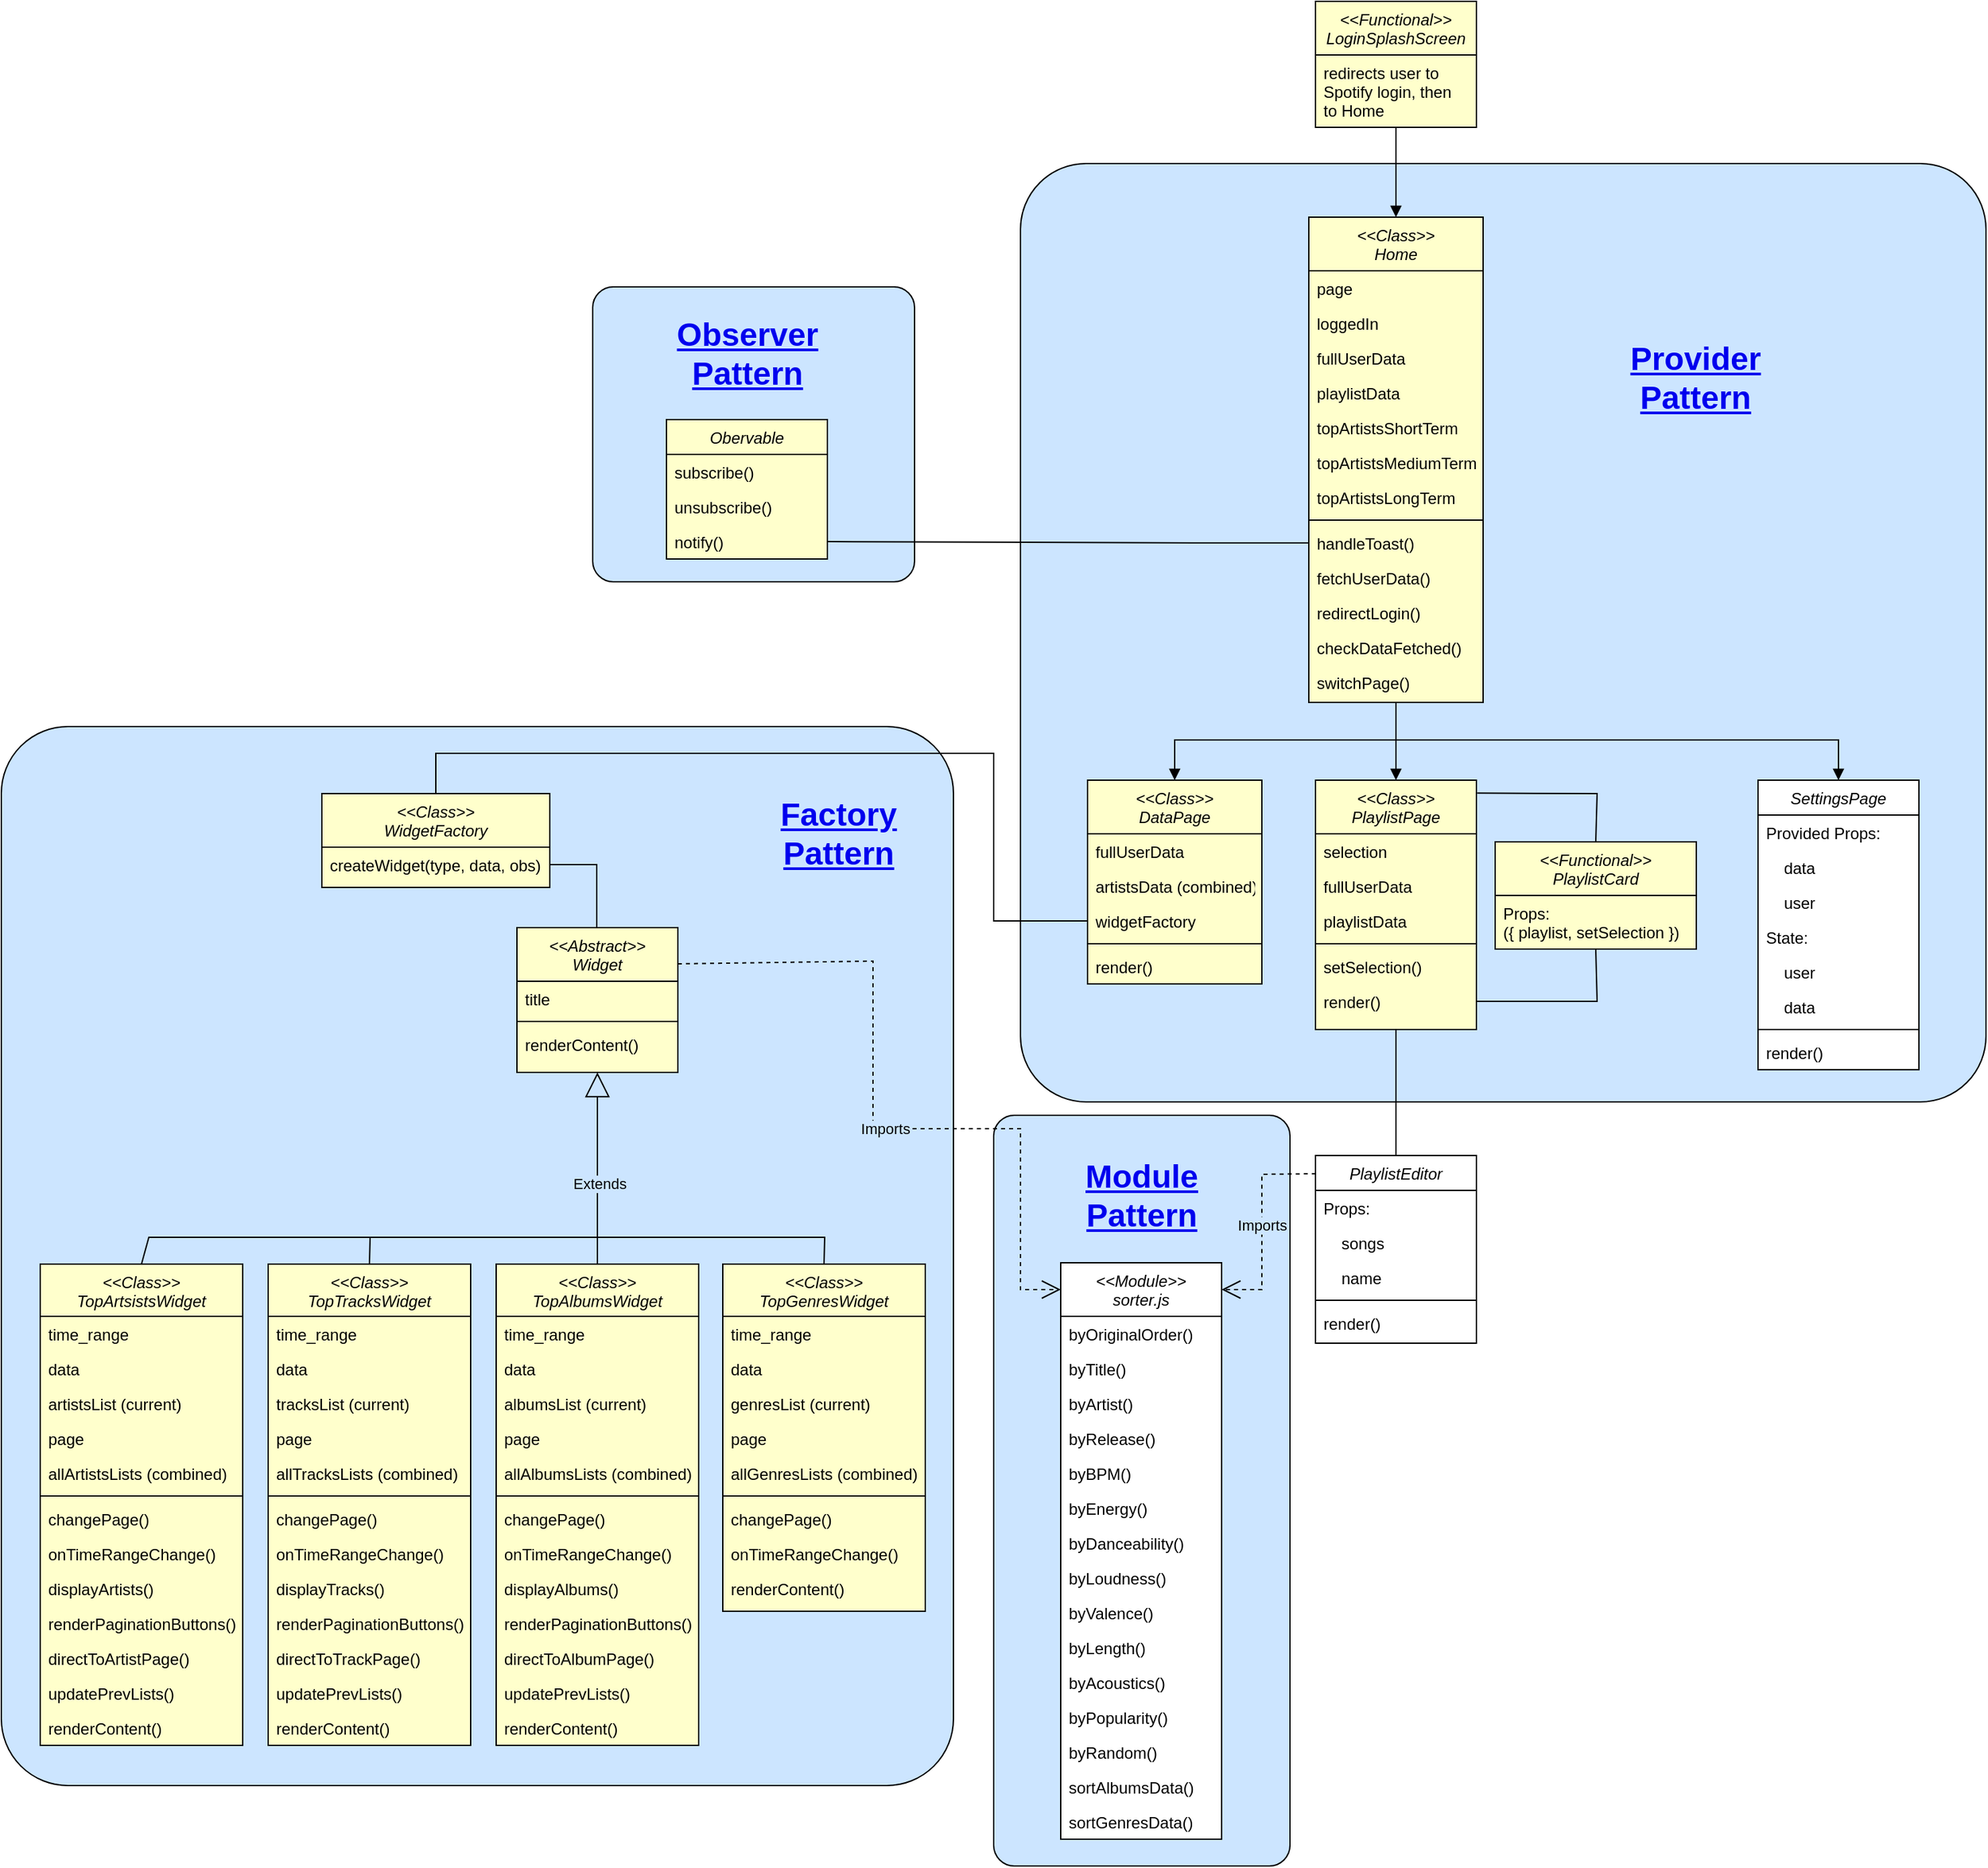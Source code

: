 <mxfile version="21.1.2" type="device">
  <diagram id="C5RBs43oDa-KdzZeNtuy" name="Page-1">
    <mxGraphModel dx="2642" dy="1739" grid="1" gridSize="10" guides="1" tooltips="1" connect="1" arrows="1" fold="1" page="1" pageScale="1" pageWidth="827" pageHeight="1169" math="0" shadow="0">
      <root>
        <mxCell id="WIyWlLk6GJQsqaUBKTNV-0" />
        <mxCell id="WIyWlLk6GJQsqaUBKTNV-1" parent="WIyWlLk6GJQsqaUBKTNV-0" />
        <mxCell id="VRKwHfjSi7or-xDMxhOe-176" value="" style="rounded=1;whiteSpace=wrap;html=1;arcSize=7;fillColor=#CCE5FF;movable=1;resizable=1;rotatable=1;deletable=1;editable=1;locked=0;connectable=1;" parent="WIyWlLk6GJQsqaUBKTNV-1" vertex="1">
          <mxGeometry x="-409" y="-418" width="240" height="220" as="geometry" />
        </mxCell>
        <mxCell id="VRKwHfjSi7or-xDMxhOe-120" value="" style="rounded=1;whiteSpace=wrap;html=1;arcSize=7;fillColor=#CCE5FF;movable=1;resizable=1;rotatable=1;deletable=1;editable=1;locked=0;connectable=1;" parent="WIyWlLk6GJQsqaUBKTNV-1" vertex="1">
          <mxGeometry x="-90" y="-510" width="720" height="700" as="geometry" />
        </mxCell>
        <mxCell id="VRKwHfjSi7or-xDMxhOe-108" value="" style="rounded=1;whiteSpace=wrap;html=1;arcSize=7;fillColor=#CCE5FF;movable=1;resizable=1;rotatable=1;deletable=1;editable=1;locked=0;connectable=1;" parent="WIyWlLk6GJQsqaUBKTNV-1" vertex="1">
          <mxGeometry x="-850" y="-90" width="710" height="790" as="geometry" />
        </mxCell>
        <mxCell id="VRKwHfjSi7or-xDMxhOe-16" value="&lt;&lt;Functional&gt;&gt;&#xa;LoginSplashScreen" style="swimlane;fontStyle=2;align=center;verticalAlign=top;childLayout=stackLayout;horizontal=1;startSize=40;horizontalStack=0;resizeParent=1;resizeLast=0;collapsible=1;marginBottom=0;rounded=0;shadow=0;strokeWidth=1;swimlaneFillColor=#FFFFCC;movable=1;resizable=1;rotatable=1;deletable=1;editable=1;locked=0;connectable=1;fillColor=#FFFFCC;" parent="WIyWlLk6GJQsqaUBKTNV-1" vertex="1">
          <mxGeometry x="130" y="-631" width="120" height="94" as="geometry">
            <mxRectangle x="230" y="140" width="160" height="26" as="alternateBounds" />
          </mxGeometry>
        </mxCell>
        <mxCell id="pXnPBTIRRTmppyv6oZ12-0" value="redirects user to&#xa;Spotify login, then &#xa;to Home" style="text;align=left;verticalAlign=top;spacingLeft=4;spacingRight=4;overflow=hidden;rotatable=1;points=[[0,0.5],[1,0.5]];portConstraint=eastwest;movable=1;resizable=1;deletable=1;editable=1;locked=0;connectable=1;" vertex="1" parent="VRKwHfjSi7or-xDMxhOe-16">
          <mxGeometry y="40" width="120" height="54" as="geometry" />
        </mxCell>
        <mxCell id="VRKwHfjSi7or-xDMxhOe-22" value="&lt;&lt;Class&gt;&gt;&#xa;Home" style="swimlane;fontStyle=2;align=center;verticalAlign=top;childLayout=stackLayout;horizontal=1;startSize=40;horizontalStack=0;resizeParent=1;resizeLast=0;collapsible=1;marginBottom=0;rounded=0;shadow=0;strokeWidth=1;swimlaneFillColor=#FFFFCC;movable=1;resizable=1;rotatable=1;deletable=1;editable=1;locked=0;connectable=1;fillColor=#FFFFCC;" parent="WIyWlLk6GJQsqaUBKTNV-1" vertex="1">
          <mxGeometry x="125" y="-470" width="130" height="362" as="geometry">
            <mxRectangle x="230" y="140" width="160" height="26" as="alternateBounds" />
          </mxGeometry>
        </mxCell>
        <mxCell id="VRKwHfjSi7or-xDMxhOe-30" value="page" style="text;align=left;verticalAlign=top;spacingLeft=4;spacingRight=4;overflow=hidden;rotatable=1;points=[[0,0.5],[1,0.5]];portConstraint=eastwest;rounded=0;shadow=0;html=0;movable=1;resizable=1;deletable=1;editable=1;locked=0;connectable=1;" parent="VRKwHfjSi7or-xDMxhOe-22" vertex="1">
          <mxGeometry y="40" width="130" height="26" as="geometry" />
        </mxCell>
        <mxCell id="VRKwHfjSi7or-xDMxhOe-29" value="loggedIn" style="text;align=left;verticalAlign=top;spacingLeft=4;spacingRight=4;overflow=hidden;rotatable=1;points=[[0,0.5],[1,0.5]];portConstraint=eastwest;rounded=0;shadow=0;html=0;movable=1;resizable=1;deletable=1;editable=1;locked=0;connectable=1;" parent="VRKwHfjSi7or-xDMxhOe-22" vertex="1">
          <mxGeometry y="66" width="130" height="26" as="geometry" />
        </mxCell>
        <mxCell id="pXnPBTIRRTmppyv6oZ12-1" value="fullUserData" style="text;align=left;verticalAlign=top;spacingLeft=4;spacingRight=4;overflow=hidden;rotatable=1;points=[[0,0.5],[1,0.5]];portConstraint=eastwest;rounded=0;shadow=0;html=0;movable=1;resizable=1;deletable=1;editable=1;locked=0;connectable=1;" vertex="1" parent="VRKwHfjSi7or-xDMxhOe-22">
          <mxGeometry y="92" width="130" height="26" as="geometry" />
        </mxCell>
        <mxCell id="pXnPBTIRRTmppyv6oZ12-2" value="playlistData" style="text;align=left;verticalAlign=top;spacingLeft=4;spacingRight=4;overflow=hidden;rotatable=1;points=[[0,0.5],[1,0.5]];portConstraint=eastwest;rounded=0;shadow=0;html=0;movable=1;resizable=1;deletable=1;editable=1;locked=0;connectable=1;" vertex="1" parent="VRKwHfjSi7or-xDMxhOe-22">
          <mxGeometry y="118" width="130" height="26" as="geometry" />
        </mxCell>
        <mxCell id="pXnPBTIRRTmppyv6oZ12-3" value="topArtistsShortTerm" style="text;align=left;verticalAlign=top;spacingLeft=4;spacingRight=4;overflow=hidden;rotatable=1;points=[[0,0.5],[1,0.5]];portConstraint=eastwest;rounded=0;shadow=0;html=0;movable=1;resizable=1;deletable=1;editable=1;locked=0;connectable=1;" vertex="1" parent="VRKwHfjSi7or-xDMxhOe-22">
          <mxGeometry y="144" width="130" height="26" as="geometry" />
        </mxCell>
        <mxCell id="pXnPBTIRRTmppyv6oZ12-4" value="topArtistsMediumTerm" style="text;align=left;verticalAlign=top;spacingLeft=4;spacingRight=4;overflow=hidden;rotatable=1;points=[[0,0.5],[1,0.5]];portConstraint=eastwest;rounded=0;shadow=0;html=0;movable=1;resizable=1;deletable=1;editable=1;locked=0;connectable=1;" vertex="1" parent="VRKwHfjSi7or-xDMxhOe-22">
          <mxGeometry y="170" width="130" height="26" as="geometry" />
        </mxCell>
        <mxCell id="pXnPBTIRRTmppyv6oZ12-5" value="topArtistsLongTerm" style="text;align=left;verticalAlign=top;spacingLeft=4;spacingRight=4;overflow=hidden;rotatable=1;points=[[0,0.5],[1,0.5]];portConstraint=eastwest;rounded=0;shadow=0;html=0;movable=1;resizable=1;deletable=1;editable=1;locked=0;connectable=1;" vertex="1" parent="VRKwHfjSi7or-xDMxhOe-22">
          <mxGeometry y="196" width="130" height="26" as="geometry" />
        </mxCell>
        <mxCell id="VRKwHfjSi7or-xDMxhOe-31" value="" style="line;html=1;strokeWidth=1;align=left;verticalAlign=middle;spacingTop=-1;spacingLeft=3;spacingRight=3;rotatable=1;labelPosition=right;points=[];portConstraint=eastwest;movable=1;resizable=1;deletable=1;editable=1;locked=0;connectable=1;" parent="VRKwHfjSi7or-xDMxhOe-22" vertex="1">
          <mxGeometry y="222" width="130" height="8" as="geometry" />
        </mxCell>
        <mxCell id="VRKwHfjSi7or-xDMxhOe-32" value="handleToast()" style="text;align=left;verticalAlign=top;spacingLeft=4;spacingRight=4;overflow=hidden;rotatable=1;points=[[0,0.5],[1,0.5]];portConstraint=eastwest;rounded=0;shadow=0;html=0;movable=1;resizable=1;deletable=1;editable=1;locked=0;connectable=1;" parent="VRKwHfjSi7or-xDMxhOe-22" vertex="1">
          <mxGeometry y="230" width="130" height="26" as="geometry" />
        </mxCell>
        <mxCell id="VRKwHfjSi7or-xDMxhOe-175" value="fetchUserData()" style="text;align=left;verticalAlign=top;spacingLeft=4;spacingRight=4;overflow=hidden;rotatable=1;points=[[0,0.5],[1,0.5]];portConstraint=eastwest;rounded=0;shadow=0;html=0;movable=1;resizable=1;deletable=1;editable=1;locked=0;connectable=1;" parent="VRKwHfjSi7or-xDMxhOe-22" vertex="1">
          <mxGeometry y="256" width="130" height="26" as="geometry" />
        </mxCell>
        <mxCell id="pXnPBTIRRTmppyv6oZ12-6" value="redirectLogin()" style="text;align=left;verticalAlign=top;spacingLeft=4;spacingRight=4;overflow=hidden;rotatable=1;points=[[0,0.5],[1,0.5]];portConstraint=eastwest;rounded=0;shadow=0;html=0;movable=1;resizable=1;deletable=1;editable=1;locked=0;connectable=1;" vertex="1" parent="VRKwHfjSi7or-xDMxhOe-22">
          <mxGeometry y="282" width="130" height="26" as="geometry" />
        </mxCell>
        <mxCell id="pXnPBTIRRTmppyv6oZ12-7" value="checkDataFetched()" style="text;align=left;verticalAlign=top;spacingLeft=4;spacingRight=4;overflow=hidden;rotatable=1;points=[[0,0.5],[1,0.5]];portConstraint=eastwest;rounded=0;shadow=0;html=0;movable=1;resizable=1;deletable=1;editable=1;locked=0;connectable=1;" vertex="1" parent="VRKwHfjSi7or-xDMxhOe-22">
          <mxGeometry y="308" width="130" height="26" as="geometry" />
        </mxCell>
        <mxCell id="pXnPBTIRRTmppyv6oZ12-8" value="switchPage()" style="text;align=left;verticalAlign=top;spacingLeft=4;spacingRight=4;overflow=hidden;rotatable=1;points=[[0,0.5],[1,0.5]];portConstraint=eastwest;rounded=0;shadow=0;html=0;movable=1;resizable=1;deletable=1;editable=1;locked=0;connectable=1;" vertex="1" parent="VRKwHfjSi7or-xDMxhOe-22">
          <mxGeometry y="334" width="130" height="26" as="geometry" />
        </mxCell>
        <mxCell id="VRKwHfjSi7or-xDMxhOe-33" value="SettingsPage" style="swimlane;fontStyle=2;align=center;verticalAlign=top;childLayout=stackLayout;horizontal=1;startSize=26;horizontalStack=0;resizeParent=1;resizeLast=0;collapsible=1;marginBottom=0;rounded=0;shadow=0;strokeWidth=1;swimlaneFillColor=default;movable=1;resizable=1;rotatable=1;deletable=1;editable=1;locked=0;connectable=1;" parent="WIyWlLk6GJQsqaUBKTNV-1" vertex="1">
          <mxGeometry x="460" y="-50" width="120" height="216" as="geometry">
            <mxRectangle x="230" y="140" width="160" height="26" as="alternateBounds" />
          </mxGeometry>
        </mxCell>
        <mxCell id="VRKwHfjSi7or-xDMxhOe-34" value="Provided Props:" style="text;align=left;verticalAlign=top;spacingLeft=4;spacingRight=4;overflow=hidden;rotatable=1;points=[[0,0.5],[1,0.5]];portConstraint=eastwest;movable=1;resizable=1;deletable=1;editable=1;locked=0;connectable=1;" parent="VRKwHfjSi7or-xDMxhOe-33" vertex="1">
          <mxGeometry y="26" width="120" height="26" as="geometry" />
        </mxCell>
        <mxCell id="VRKwHfjSi7or-xDMxhOe-35" value="    data" style="text;align=left;verticalAlign=top;spacingLeft=4;spacingRight=4;overflow=hidden;rotatable=1;points=[[0,0.5],[1,0.5]];portConstraint=eastwest;rounded=0;shadow=0;html=0;movable=1;resizable=1;deletable=1;editable=1;locked=0;connectable=1;" parent="VRKwHfjSi7or-xDMxhOe-33" vertex="1">
          <mxGeometry y="52" width="120" height="26" as="geometry" />
        </mxCell>
        <mxCell id="VRKwHfjSi7or-xDMxhOe-36" value="    user" style="text;align=left;verticalAlign=top;spacingLeft=4;spacingRight=4;overflow=hidden;rotatable=1;points=[[0,0.5],[1,0.5]];portConstraint=eastwest;rounded=0;shadow=0;html=0;movable=1;resizable=1;deletable=1;editable=1;locked=0;connectable=1;" parent="VRKwHfjSi7or-xDMxhOe-33" vertex="1">
          <mxGeometry y="78" width="120" height="26" as="geometry" />
        </mxCell>
        <mxCell id="VRKwHfjSi7or-xDMxhOe-37" value="State:" style="text;align=left;verticalAlign=top;spacingLeft=4;spacingRight=4;overflow=hidden;rotatable=1;points=[[0,0.5],[1,0.5]];portConstraint=eastwest;rounded=0;shadow=0;html=0;movable=1;resizable=1;deletable=1;editable=1;locked=0;connectable=1;" parent="VRKwHfjSi7or-xDMxhOe-33" vertex="1">
          <mxGeometry y="104" width="120" height="26" as="geometry" />
        </mxCell>
        <mxCell id="VRKwHfjSi7or-xDMxhOe-38" value="    user" style="text;align=left;verticalAlign=top;spacingLeft=4;spacingRight=4;overflow=hidden;rotatable=1;points=[[0,0.5],[1,0.5]];portConstraint=eastwest;rounded=0;shadow=0;html=0;movable=1;resizable=1;deletable=1;editable=1;locked=0;connectable=1;" parent="VRKwHfjSi7or-xDMxhOe-33" vertex="1">
          <mxGeometry y="130" width="120" height="26" as="geometry" />
        </mxCell>
        <mxCell id="VRKwHfjSi7or-xDMxhOe-39" value="    data" style="text;align=left;verticalAlign=top;spacingLeft=4;spacingRight=4;overflow=hidden;rotatable=1;points=[[0,0.5],[1,0.5]];portConstraint=eastwest;rounded=0;shadow=0;html=0;movable=1;resizable=1;deletable=1;editable=1;locked=0;connectable=1;" parent="VRKwHfjSi7or-xDMxhOe-33" vertex="1">
          <mxGeometry y="156" width="120" height="26" as="geometry" />
        </mxCell>
        <mxCell id="VRKwHfjSi7or-xDMxhOe-40" value="" style="line;html=1;strokeWidth=1;align=left;verticalAlign=middle;spacingTop=-1;spacingLeft=3;spacingRight=3;rotatable=1;labelPosition=right;points=[];portConstraint=eastwest;movable=1;resizable=1;deletable=1;editable=1;locked=0;connectable=1;" parent="VRKwHfjSi7or-xDMxhOe-33" vertex="1">
          <mxGeometry y="182" width="120" height="8" as="geometry" />
        </mxCell>
        <mxCell id="VRKwHfjSi7or-xDMxhOe-41" value="render()" style="text;align=left;verticalAlign=top;spacingLeft=4;spacingRight=4;overflow=hidden;rotatable=1;points=[[0,0.5],[1,0.5]];portConstraint=eastwest;rounded=0;shadow=0;html=0;movable=1;resizable=1;deletable=1;editable=1;locked=0;connectable=1;" parent="VRKwHfjSi7or-xDMxhOe-33" vertex="1">
          <mxGeometry y="190" width="120" height="26" as="geometry" />
        </mxCell>
        <mxCell id="VRKwHfjSi7or-xDMxhOe-42" value="&lt;&lt;Class&gt;&gt;&#xa;PlaylistPage" style="swimlane;fontStyle=2;align=center;verticalAlign=top;childLayout=stackLayout;horizontal=1;startSize=40;horizontalStack=0;resizeParent=1;resizeLast=0;collapsible=1;marginBottom=0;rounded=0;shadow=0;strokeWidth=1;swimlaneFillColor=#FFFFCC;movable=1;resizable=1;rotatable=1;deletable=1;editable=1;locked=0;connectable=1;fillColor=#FFFFCC;" parent="WIyWlLk6GJQsqaUBKTNV-1" vertex="1">
          <mxGeometry x="130" y="-50" width="120" height="186" as="geometry">
            <mxRectangle x="230" y="140" width="160" height="26" as="alternateBounds" />
          </mxGeometry>
        </mxCell>
        <mxCell id="VRKwHfjSi7or-xDMxhOe-43" value="selection" style="text;align=left;verticalAlign=top;spacingLeft=4;spacingRight=4;overflow=hidden;rotatable=1;points=[[0,0.5],[1,0.5]];portConstraint=eastwest;movable=1;resizable=1;deletable=1;editable=1;locked=0;connectable=1;" parent="VRKwHfjSi7or-xDMxhOe-42" vertex="1">
          <mxGeometry y="40" width="120" height="26" as="geometry" />
        </mxCell>
        <mxCell id="pXnPBTIRRTmppyv6oZ12-10" value="fullUserData" style="text;align=left;verticalAlign=top;spacingLeft=4;spacingRight=4;overflow=hidden;rotatable=1;points=[[0,0.5],[1,0.5]];portConstraint=eastwest;movable=1;resizable=1;deletable=1;editable=1;locked=0;connectable=1;" vertex="1" parent="VRKwHfjSi7or-xDMxhOe-42">
          <mxGeometry y="66" width="120" height="26" as="geometry" />
        </mxCell>
        <mxCell id="pXnPBTIRRTmppyv6oZ12-11" value="playlistData" style="text;align=left;verticalAlign=top;spacingLeft=4;spacingRight=4;overflow=hidden;rotatable=1;points=[[0,0.5],[1,0.5]];portConstraint=eastwest;movable=1;resizable=1;deletable=1;editable=1;locked=0;connectable=1;" vertex="1" parent="VRKwHfjSi7or-xDMxhOe-42">
          <mxGeometry y="92" width="120" height="26" as="geometry" />
        </mxCell>
        <mxCell id="VRKwHfjSi7or-xDMxhOe-49" value="" style="line;html=1;strokeWidth=1;align=left;verticalAlign=middle;spacingTop=-1;spacingLeft=3;spacingRight=3;rotatable=1;labelPosition=right;points=[];portConstraint=eastwest;movable=1;resizable=1;deletable=1;editable=1;locked=0;connectable=1;" parent="VRKwHfjSi7or-xDMxhOe-42" vertex="1">
          <mxGeometry y="118" width="120" height="8" as="geometry" />
        </mxCell>
        <mxCell id="VRKwHfjSi7or-xDMxhOe-50" value="setSelection()" style="text;align=left;verticalAlign=top;spacingLeft=4;spacingRight=4;overflow=hidden;rotatable=1;points=[[0,0.5],[1,0.5]];portConstraint=eastwest;rounded=0;shadow=0;html=0;movable=1;resizable=1;deletable=1;editable=1;locked=0;connectable=1;" parent="VRKwHfjSi7or-xDMxhOe-42" vertex="1">
          <mxGeometry y="126" width="120" height="26" as="geometry" />
        </mxCell>
        <mxCell id="pXnPBTIRRTmppyv6oZ12-12" value="render()" style="text;align=left;verticalAlign=top;spacingLeft=4;spacingRight=4;overflow=hidden;rotatable=1;points=[[0,0.5],[1,0.5]];portConstraint=eastwest;rounded=0;shadow=0;html=0;movable=1;resizable=1;deletable=1;editable=1;locked=0;connectable=1;" vertex="1" parent="VRKwHfjSi7or-xDMxhOe-42">
          <mxGeometry y="152" width="120" height="26" as="geometry" />
        </mxCell>
        <mxCell id="VRKwHfjSi7or-xDMxhOe-51" value="&lt;&lt;Class&gt;&gt;&#xa;DataPage" style="swimlane;fontStyle=2;align=center;verticalAlign=top;childLayout=stackLayout;horizontal=1;startSize=40;horizontalStack=0;resizeParent=1;resizeLast=0;collapsible=1;marginBottom=0;rounded=0;shadow=0;strokeWidth=1;swimlaneFillColor=#FFFFCC;movable=1;resizable=1;rotatable=1;deletable=1;editable=1;locked=0;connectable=1;fillColor=#FFFFCC;" parent="WIyWlLk6GJQsqaUBKTNV-1" vertex="1">
          <mxGeometry x="-40" y="-50" width="130" height="152" as="geometry">
            <mxRectangle x="230" y="140" width="160" height="26" as="alternateBounds" />
          </mxGeometry>
        </mxCell>
        <mxCell id="VRKwHfjSi7or-xDMxhOe-57" value="fullUserData" style="text;align=left;verticalAlign=top;spacingLeft=4;spacingRight=4;overflow=hidden;rotatable=1;points=[[0,0.5],[1,0.5]];portConstraint=eastwest;rounded=0;shadow=0;html=0;movable=1;resizable=1;deletable=1;editable=1;locked=0;connectable=1;" parent="VRKwHfjSi7or-xDMxhOe-51" vertex="1">
          <mxGeometry y="40" width="130" height="26" as="geometry" />
        </mxCell>
        <mxCell id="pXnPBTIRRTmppyv6oZ12-13" value="artistsData (combined)" style="text;align=left;verticalAlign=top;spacingLeft=4;spacingRight=4;overflow=hidden;rotatable=1;points=[[0,0.5],[1,0.5]];portConstraint=eastwest;rounded=0;shadow=0;html=0;movable=1;resizable=1;deletable=1;editable=1;locked=0;connectable=1;" vertex="1" parent="VRKwHfjSi7or-xDMxhOe-51">
          <mxGeometry y="66" width="130" height="26" as="geometry" />
        </mxCell>
        <mxCell id="pXnPBTIRRTmppyv6oZ12-14" value="widgetFactory" style="text;align=left;verticalAlign=top;spacingLeft=4;spacingRight=4;overflow=hidden;rotatable=1;points=[[0,0.5],[1,0.5]];portConstraint=eastwest;rounded=0;shadow=0;html=0;movable=1;resizable=1;deletable=1;editable=1;locked=0;connectable=1;" vertex="1" parent="VRKwHfjSi7or-xDMxhOe-51">
          <mxGeometry y="92" width="130" height="26" as="geometry" />
        </mxCell>
        <mxCell id="VRKwHfjSi7or-xDMxhOe-58" value="" style="line;html=1;strokeWidth=1;align=left;verticalAlign=middle;spacingTop=-1;spacingLeft=3;spacingRight=3;rotatable=1;labelPosition=right;points=[];portConstraint=eastwest;movable=1;resizable=1;deletable=1;editable=1;locked=0;connectable=1;" parent="VRKwHfjSi7or-xDMxhOe-51" vertex="1">
          <mxGeometry y="118" width="130" height="8" as="geometry" />
        </mxCell>
        <mxCell id="VRKwHfjSi7or-xDMxhOe-59" value="render()" style="text;align=left;verticalAlign=top;spacingLeft=4;spacingRight=4;overflow=hidden;rotatable=1;points=[[0,0.5],[1,0.5]];portConstraint=eastwest;rounded=0;shadow=0;html=0;movable=1;resizable=1;deletable=1;editable=1;locked=0;connectable=1;" parent="VRKwHfjSi7or-xDMxhOe-51" vertex="1">
          <mxGeometry y="126" width="130" height="26" as="geometry" />
        </mxCell>
        <mxCell id="VRKwHfjSi7or-xDMxhOe-60" value="&lt;&lt;Class&gt;&gt;&#xa;WidgetFactory" style="swimlane;fontStyle=2;align=center;verticalAlign=top;childLayout=stackLayout;horizontal=1;startSize=40;horizontalStack=0;resizeParent=1;resizeLast=0;collapsible=1;marginBottom=0;rounded=0;shadow=0;strokeWidth=1;fillColor=#FFFFCC;swimlaneFillColor=#FFFFCC;movable=1;resizable=1;rotatable=1;deletable=1;editable=1;locked=0;connectable=1;" parent="WIyWlLk6GJQsqaUBKTNV-1" vertex="1">
          <mxGeometry x="-611" y="-40" width="170" height="70" as="geometry">
            <mxRectangle x="230" y="140" width="160" height="26" as="alternateBounds" />
          </mxGeometry>
        </mxCell>
        <mxCell id="VRKwHfjSi7or-xDMxhOe-68" value="createWidget(type, data, obs)" style="text;align=left;verticalAlign=top;spacingLeft=4;spacingRight=4;overflow=hidden;rotatable=1;points=[[0,0.5],[1,0.5]];portConstraint=eastwest;rounded=0;shadow=0;html=0;fillColor=none;movable=1;resizable=1;deletable=1;editable=1;locked=0;connectable=1;" parent="VRKwHfjSi7or-xDMxhOe-60" vertex="1">
          <mxGeometry y="40" width="170" height="26" as="geometry" />
        </mxCell>
        <mxCell id="VRKwHfjSi7or-xDMxhOe-70" value="&lt;&lt;Abstract&gt;&gt;&#xa;Widget" style="swimlane;fontStyle=2;align=center;verticalAlign=top;childLayout=stackLayout;horizontal=1;startSize=40;horizontalStack=0;resizeParent=1;resizeLast=0;collapsible=1;marginBottom=0;rounded=0;shadow=0;strokeWidth=1;swimlaneFillColor=#FFFFCC;movable=1;resizable=1;rotatable=1;deletable=1;editable=1;locked=0;connectable=1;fillColor=#FFFFCC;" parent="WIyWlLk6GJQsqaUBKTNV-1" vertex="1">
          <mxGeometry x="-465.5" y="60" width="120" height="108" as="geometry">
            <mxRectangle x="230" y="140" width="160" height="26" as="alternateBounds" />
          </mxGeometry>
        </mxCell>
        <mxCell id="VRKwHfjSi7or-xDMxhOe-72" value="title" style="text;align=left;verticalAlign=top;spacingLeft=4;spacingRight=4;overflow=hidden;rotatable=1;points=[[0,0.5],[1,0.5]];portConstraint=eastwest;rounded=0;shadow=0;html=0;movable=1;resizable=1;deletable=1;editable=1;locked=0;connectable=1;" parent="VRKwHfjSi7or-xDMxhOe-70" vertex="1">
          <mxGeometry y="40" width="120" height="26" as="geometry" />
        </mxCell>
        <mxCell id="pXnPBTIRRTmppyv6oZ12-15" value="" style="line;html=1;strokeWidth=1;align=left;verticalAlign=middle;spacingTop=-1;spacingLeft=3;spacingRight=3;rotatable=1;labelPosition=right;points=[];portConstraint=eastwest;movable=1;resizable=1;deletable=1;editable=1;locked=0;connectable=1;" vertex="1" parent="VRKwHfjSi7or-xDMxhOe-70">
          <mxGeometry y="66" width="120" height="8" as="geometry" />
        </mxCell>
        <mxCell id="pXnPBTIRRTmppyv6oZ12-16" value="renderContent()" style="text;align=left;verticalAlign=top;spacingLeft=4;spacingRight=4;overflow=hidden;rotatable=1;points=[[0,0.5],[1,0.5]];portConstraint=eastwest;rounded=0;shadow=0;html=0;movable=1;resizable=1;deletable=1;editable=1;locked=0;connectable=1;" vertex="1" parent="VRKwHfjSi7or-xDMxhOe-70">
          <mxGeometry y="74" width="120" height="26" as="geometry" />
        </mxCell>
        <mxCell id="VRKwHfjSi7or-xDMxhOe-78" value="&lt;&lt;Class&gt;&gt;&#xa;TopTracksWidget" style="swimlane;fontStyle=2;align=center;verticalAlign=top;childLayout=stackLayout;horizontal=1;startSize=39;horizontalStack=0;resizeParent=1;resizeLast=0;collapsible=1;marginBottom=0;rounded=0;shadow=0;strokeWidth=1;swimlaneFillColor=#FFFFCC;movable=1;resizable=1;rotatable=1;deletable=1;editable=1;locked=0;connectable=1;fillColor=#FFFFCC;" parent="WIyWlLk6GJQsqaUBKTNV-1" vertex="1">
          <mxGeometry x="-651" y="311" width="151" height="359" as="geometry">
            <mxRectangle x="230" y="140" width="160" height="26" as="alternateBounds" />
          </mxGeometry>
        </mxCell>
        <mxCell id="pXnPBTIRRTmppyv6oZ12-18" value="time_range" style="text;align=left;verticalAlign=top;spacingLeft=4;spacingRight=4;overflow=hidden;rotatable=1;points=[[0,0.5],[1,0.5]];portConstraint=eastwest;rounded=0;shadow=0;html=0;movable=1;resizable=1;deletable=1;editable=1;locked=0;connectable=1;" vertex="1" parent="VRKwHfjSi7or-xDMxhOe-78">
          <mxGeometry y="39" width="151" height="26" as="geometry" />
        </mxCell>
        <mxCell id="pXnPBTIRRTmppyv6oZ12-20" value="data" style="text;align=left;verticalAlign=top;spacingLeft=4;spacingRight=4;overflow=hidden;rotatable=1;points=[[0,0.5],[1,0.5]];portConstraint=eastwest;rounded=0;shadow=0;html=0;movable=1;resizable=1;deletable=1;editable=1;locked=0;connectable=1;" vertex="1" parent="VRKwHfjSi7or-xDMxhOe-78">
          <mxGeometry y="65" width="151" height="26" as="geometry" />
        </mxCell>
        <mxCell id="pXnPBTIRRTmppyv6oZ12-21" value="tracksList (current)" style="text;align=left;verticalAlign=top;spacingLeft=4;spacingRight=4;overflow=hidden;rotatable=1;points=[[0,0.5],[1,0.5]];portConstraint=eastwest;rounded=0;shadow=0;html=0;movable=1;resizable=1;deletable=1;editable=1;locked=0;connectable=1;" vertex="1" parent="VRKwHfjSi7or-xDMxhOe-78">
          <mxGeometry y="91" width="151" height="26" as="geometry" />
        </mxCell>
        <mxCell id="pXnPBTIRRTmppyv6oZ12-22" value="page" style="text;align=left;verticalAlign=top;spacingLeft=4;spacingRight=4;overflow=hidden;rotatable=1;points=[[0,0.5],[1,0.5]];portConstraint=eastwest;rounded=0;shadow=0;html=0;movable=1;resizable=1;deletable=1;editable=1;locked=0;connectable=1;" vertex="1" parent="VRKwHfjSi7or-xDMxhOe-78">
          <mxGeometry y="117" width="151" height="26" as="geometry" />
        </mxCell>
        <mxCell id="pXnPBTIRRTmppyv6oZ12-19" value="allTracksLists (combined)" style="text;align=left;verticalAlign=top;spacingLeft=4;spacingRight=4;overflow=hidden;rotatable=1;points=[[0,0.5],[1,0.5]];portConstraint=eastwest;rounded=0;shadow=0;html=0;movable=1;resizable=1;deletable=1;editable=1;locked=0;connectable=1;" vertex="1" parent="VRKwHfjSi7or-xDMxhOe-78">
          <mxGeometry y="143" width="151" height="26" as="geometry" />
        </mxCell>
        <mxCell id="pXnPBTIRRTmppyv6oZ12-17" value="" style="line;html=1;strokeWidth=1;align=left;verticalAlign=middle;spacingTop=-1;spacingLeft=3;spacingRight=3;rotatable=1;labelPosition=right;points=[];portConstraint=eastwest;movable=1;resizable=1;deletable=1;editable=1;locked=0;connectable=1;" vertex="1" parent="VRKwHfjSi7or-xDMxhOe-78">
          <mxGeometry y="169" width="151" height="8" as="geometry" />
        </mxCell>
        <mxCell id="VRKwHfjSi7or-xDMxhOe-92" value="changePage()" style="text;align=left;verticalAlign=top;spacingLeft=4;spacingRight=4;overflow=hidden;rotatable=1;points=[[0,0.5],[1,0.5]];portConstraint=eastwest;rounded=0;shadow=0;html=0;movable=1;resizable=1;deletable=1;editable=1;locked=0;connectable=1;" parent="VRKwHfjSi7or-xDMxhOe-78" vertex="1">
          <mxGeometry y="177" width="151" height="26" as="geometry" />
        </mxCell>
        <mxCell id="pXnPBTIRRTmppyv6oZ12-23" value="onTimeRangeChange()" style="text;align=left;verticalAlign=top;spacingLeft=4;spacingRight=4;overflow=hidden;rotatable=1;points=[[0,0.5],[1,0.5]];portConstraint=eastwest;rounded=0;shadow=0;html=0;movable=1;resizable=1;deletable=1;editable=1;locked=0;connectable=1;" vertex="1" parent="VRKwHfjSi7or-xDMxhOe-78">
          <mxGeometry y="203" width="151" height="26" as="geometry" />
        </mxCell>
        <mxCell id="pXnPBTIRRTmppyv6oZ12-24" value="displayTracks()" style="text;align=left;verticalAlign=top;spacingLeft=4;spacingRight=4;overflow=hidden;rotatable=1;points=[[0,0.5],[1,0.5]];portConstraint=eastwest;rounded=0;shadow=0;html=0;movable=1;resizable=1;deletable=1;editable=1;locked=0;connectable=1;" vertex="1" parent="VRKwHfjSi7or-xDMxhOe-78">
          <mxGeometry y="229" width="151" height="26" as="geometry" />
        </mxCell>
        <mxCell id="pXnPBTIRRTmppyv6oZ12-25" value="renderPaginationButtons()" style="text;align=left;verticalAlign=top;spacingLeft=4;spacingRight=4;overflow=hidden;rotatable=1;points=[[0,0.5],[1,0.5]];portConstraint=eastwest;rounded=0;shadow=0;html=0;movable=1;resizable=1;deletable=1;editable=1;locked=0;connectable=1;" vertex="1" parent="VRKwHfjSi7or-xDMxhOe-78">
          <mxGeometry y="255" width="151" height="26" as="geometry" />
        </mxCell>
        <mxCell id="pXnPBTIRRTmppyv6oZ12-26" value="directToTrackPage()" style="text;align=left;verticalAlign=top;spacingLeft=4;spacingRight=4;overflow=hidden;rotatable=1;points=[[0,0.5],[1,0.5]];portConstraint=eastwest;rounded=0;shadow=0;html=0;movable=1;resizable=1;deletable=1;editable=1;locked=0;connectable=1;" vertex="1" parent="VRKwHfjSi7or-xDMxhOe-78">
          <mxGeometry y="281" width="151" height="26" as="geometry" />
        </mxCell>
        <mxCell id="pXnPBTIRRTmppyv6oZ12-27" value="updatePrevLists()" style="text;align=left;verticalAlign=top;spacingLeft=4;spacingRight=4;overflow=hidden;rotatable=1;points=[[0,0.5],[1,0.5]];portConstraint=eastwest;rounded=0;shadow=0;html=0;movable=1;resizable=1;deletable=1;editable=1;locked=0;connectable=1;" vertex="1" parent="VRKwHfjSi7or-xDMxhOe-78">
          <mxGeometry y="307" width="151" height="26" as="geometry" />
        </mxCell>
        <mxCell id="pXnPBTIRRTmppyv6oZ12-28" value="renderContent()" style="text;align=left;verticalAlign=top;spacingLeft=4;spacingRight=4;overflow=hidden;rotatable=1;points=[[0,0.5],[1,0.5]];portConstraint=eastwest;rounded=0;shadow=0;html=0;movable=1;resizable=1;deletable=1;editable=1;locked=0;connectable=1;" vertex="1" parent="VRKwHfjSi7or-xDMxhOe-78">
          <mxGeometry y="333" width="151" height="26" as="geometry" />
        </mxCell>
        <mxCell id="VRKwHfjSi7or-xDMxhOe-99" value="Extends" style="endArrow=block;endSize=16;endFill=0;html=1;rounded=0;entryX=0.5;entryY=1;entryDx=0;entryDy=0;labelBackgroundColor=#CCE5FF;movable=1;resizable=1;rotatable=1;deletable=1;editable=1;locked=0;connectable=1;" parent="WIyWlLk6GJQsqaUBKTNV-1" target="VRKwHfjSi7or-xDMxhOe-70" edge="1">
          <mxGeometry x="-0.344" y="-1" width="160" relative="1" as="geometry">
            <mxPoint x="-405.5" y="291" as="sourcePoint" />
            <mxPoint x="-405.5" y="204" as="targetPoint" />
            <mxPoint as="offset" />
          </mxGeometry>
        </mxCell>
        <mxCell id="VRKwHfjSi7or-xDMxhOe-100" value="" style="endArrow=none;html=1;rounded=0;exitX=0.5;exitY=0;exitDx=0;exitDy=0;movable=1;resizable=1;rotatable=1;deletable=1;editable=1;locked=0;connectable=1;" parent="WIyWlLk6GJQsqaUBKTNV-1" source="VRKwHfjSi7or-xDMxhOe-78" edge="1">
          <mxGeometry width="50" height="50" relative="1" as="geometry">
            <mxPoint x="-535.5" y="311" as="sourcePoint" />
            <mxPoint x="-405.5" y="291" as="targetPoint" />
            <Array as="points">
              <mxPoint x="-575" y="291" />
            </Array>
          </mxGeometry>
        </mxCell>
        <mxCell id="VRKwHfjSi7or-xDMxhOe-101" value="" style="endArrow=none;html=1;rounded=0;entryX=0.5;entryY=0;entryDx=0;entryDy=0;movable=1;resizable=1;rotatable=1;deletable=1;editable=1;locked=0;connectable=1;" parent="WIyWlLk6GJQsqaUBKTNV-1" target="pXnPBTIRRTmppyv6oZ12-43" edge="1">
          <mxGeometry width="50" height="50" relative="1" as="geometry">
            <mxPoint x="-405.5" y="291" as="sourcePoint" />
            <mxPoint x="-271" y="311" as="targetPoint" />
            <Array as="points">
              <mxPoint x="-236" y="291" />
            </Array>
          </mxGeometry>
        </mxCell>
        <mxCell id="VRKwHfjSi7or-xDMxhOe-102" value="" style="endArrow=none;html=1;rounded=0;exitX=0.5;exitY=0;exitDx=0;exitDy=0;movable=1;resizable=1;rotatable=1;deletable=1;editable=1;locked=0;connectable=1;" parent="WIyWlLk6GJQsqaUBKTNV-1" edge="1">
          <mxGeometry width="50" height="50" relative="1" as="geometry">
            <mxPoint x="-405.5" y="311" as="sourcePoint" />
            <mxPoint x="-405.5" y="291" as="targetPoint" />
          </mxGeometry>
        </mxCell>
        <mxCell id="VRKwHfjSi7or-xDMxhOe-106" value="" style="endArrow=none;html=1;rounded=0;entryX=0;entryY=0.5;entryDx=0;entryDy=0;exitX=0.5;exitY=0;exitDx=0;exitDy=0;movable=1;resizable=1;rotatable=1;deletable=1;editable=1;locked=0;connectable=1;" parent="WIyWlLk6GJQsqaUBKTNV-1" source="VRKwHfjSi7or-xDMxhOe-60" target="pXnPBTIRRTmppyv6oZ12-14" edge="1">
          <mxGeometry width="50" height="50" relative="1" as="geometry">
            <mxPoint x="-170" y="190" as="sourcePoint" />
            <mxPoint x="-111.2" y="-35.312" as="targetPoint" />
            <Array as="points">
              <mxPoint x="-526" y="-70" />
              <mxPoint x="-280" y="-70" />
              <mxPoint x="-110" y="-70" />
              <mxPoint x="-110" y="55" />
            </Array>
          </mxGeometry>
        </mxCell>
        <mxCell id="VRKwHfjSi7or-xDMxhOe-107" value="" style="endArrow=none;html=1;rounded=0;exitX=1;exitY=0.5;exitDx=0;exitDy=0;entryX=0.496;entryY=0.002;entryDx=0;entryDy=0;entryPerimeter=0;movable=1;resizable=1;rotatable=1;deletable=1;editable=1;locked=0;connectable=1;" parent="WIyWlLk6GJQsqaUBKTNV-1" source="VRKwHfjSi7or-xDMxhOe-68" target="VRKwHfjSi7or-xDMxhOe-70" edge="1">
          <mxGeometry width="50" height="50" relative="1" as="geometry">
            <mxPoint x="-491" y="39" as="sourcePoint" />
            <mxPoint x="-421" y="20" as="targetPoint" />
            <Array as="points">
              <mxPoint x="-406" y="13" />
            </Array>
          </mxGeometry>
        </mxCell>
        <mxCell id="VRKwHfjSi7or-xDMxhOe-109" value="&lt;font size=&quot;1&quot; style=&quot;&quot;&gt;&lt;b style=&quot;font-size: 24px;&quot;&gt;&lt;a href=&quot;https://www.patterns.dev/posts/factory-pattern&quot;&gt;Factory Pattern&lt;/a&gt;&lt;/b&gt;&lt;/font&gt;" style="text;strokeColor=none;align=center;fillColor=none;html=1;verticalAlign=middle;whiteSpace=wrap;rounded=0;movable=1;resizable=1;rotatable=1;deletable=1;editable=1;locked=0;connectable=1;" parent="WIyWlLk6GJQsqaUBKTNV-1" vertex="1">
          <mxGeometry x="-283.5" y="-40" width="114.5" height="60" as="geometry" />
        </mxCell>
        <mxCell id="VRKwHfjSi7or-xDMxhOe-110" value="" style="endArrow=none;html=1;rounded=0;exitX=0.5;exitY=0;exitDx=0;exitDy=0;entryX=1.005;entryY=0.052;entryDx=0;entryDy=0;movable=1;resizable=1;rotatable=1;deletable=1;editable=1;locked=0;connectable=1;entryPerimeter=0;" parent="WIyWlLk6GJQsqaUBKTNV-1" source="VRKwHfjSi7or-xDMxhOe-111" target="VRKwHfjSi7or-xDMxhOe-42" edge="1">
          <mxGeometry width="50" height="50" relative="1" as="geometry">
            <mxPoint x="130" y="220" as="sourcePoint" />
            <mxPoint x="90" y="170" as="targetPoint" />
            <Array as="points">
              <mxPoint x="340" y="-40" />
            </Array>
          </mxGeometry>
        </mxCell>
        <mxCell id="VRKwHfjSi7or-xDMxhOe-111" value="&lt;&lt;Functional&gt;&gt;&#xa;PlaylistCard" style="swimlane;fontStyle=2;align=center;verticalAlign=top;childLayout=stackLayout;horizontal=1;startSize=40;horizontalStack=0;resizeParent=1;resizeLast=0;collapsible=1;marginBottom=0;rounded=0;shadow=0;strokeWidth=1;swimlaneFillColor=#FFFFCC;movable=1;resizable=1;rotatable=1;deletable=1;editable=1;locked=0;connectable=1;fillColor=#FFFFCC;" parent="WIyWlLk6GJQsqaUBKTNV-1" vertex="1">
          <mxGeometry x="264" y="-4" width="150" height="80" as="geometry">
            <mxRectangle x="230" y="140" width="160" height="26" as="alternateBounds" />
          </mxGeometry>
        </mxCell>
        <mxCell id="pXnPBTIRRTmppyv6oZ12-9" value="Props:&#xa;({ playlist, setSelection })" style="text;align=left;verticalAlign=top;spacingLeft=4;spacingRight=4;overflow=hidden;rotatable=1;points=[[0,0.5],[1,0.5]];portConstraint=eastwest;movable=1;resizable=1;deletable=1;editable=1;locked=0;connectable=1;" vertex="1" parent="VRKwHfjSi7or-xDMxhOe-111">
          <mxGeometry y="40" width="150" height="40" as="geometry" />
        </mxCell>
        <mxCell id="VRKwHfjSi7or-xDMxhOe-121" value="" style="endArrow=none;html=1;rounded=0;entryX=0.5;entryY=1;entryDx=0;entryDy=0;exitX=0.5;exitY=0;exitDx=0;exitDy=0;endFill=0;startArrow=block;startFill=1;movable=1;resizable=1;rotatable=1;deletable=1;editable=1;locked=0;connectable=1;" parent="WIyWlLk6GJQsqaUBKTNV-1" source="VRKwHfjSi7or-xDMxhOe-22" target="VRKwHfjSi7or-xDMxhOe-16" edge="1">
          <mxGeometry width="50" height="50" relative="1" as="geometry">
            <mxPoint x="160" y="-260" as="sourcePoint" />
            <mxPoint x="190" y="-520" as="targetPoint" />
          </mxGeometry>
        </mxCell>
        <mxCell id="VRKwHfjSi7or-xDMxhOe-122" value="&lt;font size=&quot;1&quot; style=&quot;&quot;&gt;&lt;b style=&quot;font-size: 24px;&quot;&gt;&lt;a href=&quot;https://www.patterns.dev/posts/provider-pattern&quot;&gt;Provider Pattern&lt;/a&gt;&lt;/b&gt;&lt;/font&gt;" style="text;strokeColor=none;align=center;fillColor=none;html=1;verticalAlign=middle;whiteSpace=wrap;rounded=0;movable=1;resizable=1;rotatable=1;deletable=1;editable=1;locked=0;connectable=1;" parent="WIyWlLk6GJQsqaUBKTNV-1" vertex="1">
          <mxGeometry x="356" y="-380" width="114.5" height="60" as="geometry" />
        </mxCell>
        <mxCell id="VRKwHfjSi7or-xDMxhOe-123" value="" style="endArrow=none;html=1;rounded=0;exitX=0.5;exitY=0;exitDx=0;exitDy=0;endFill=0;startArrow=block;startFill=1;entryX=0.5;entryY=1;entryDx=0;entryDy=0;movable=1;resizable=1;rotatable=1;deletable=1;editable=1;locked=0;connectable=1;" parent="WIyWlLk6GJQsqaUBKTNV-1" source="VRKwHfjSi7or-xDMxhOe-51" target="VRKwHfjSi7or-xDMxhOe-22" edge="1">
          <mxGeometry width="50" height="50" relative="1" as="geometry">
            <mxPoint x="200" y="-310" as="sourcePoint" />
            <mxPoint x="190" y="-110" as="targetPoint" />
            <Array as="points">
              <mxPoint x="25" y="-80" />
              <mxPoint x="190" y="-80" />
            </Array>
          </mxGeometry>
        </mxCell>
        <mxCell id="VRKwHfjSi7or-xDMxhOe-124" value="" style="endArrow=block;html=1;rounded=0;entryX=0.5;entryY=0;entryDx=0;entryDy=0;startArrow=none;startFill=0;endFill=1;movable=1;resizable=1;rotatable=1;deletable=1;editable=1;locked=0;connectable=1;" parent="WIyWlLk6GJQsqaUBKTNV-1" target="VRKwHfjSi7or-xDMxhOe-33" edge="1">
          <mxGeometry width="50" height="50" relative="1" as="geometry">
            <mxPoint x="190" y="-80" as="sourcePoint" />
            <mxPoint x="430" y="-110" as="targetPoint" />
            <Array as="points">
              <mxPoint x="520" y="-80" />
            </Array>
          </mxGeometry>
        </mxCell>
        <mxCell id="VRKwHfjSi7or-xDMxhOe-126" value="" style="endArrow=none;html=1;rounded=0;exitX=0.5;exitY=0;exitDx=0;exitDy=0;startArrow=block;startFill=1;movable=1;resizable=1;rotatable=1;deletable=1;editable=1;locked=0;connectable=1;" parent="WIyWlLk6GJQsqaUBKTNV-1" source="VRKwHfjSi7or-xDMxhOe-42" edge="1">
          <mxGeometry width="50" height="50" relative="1" as="geometry">
            <mxPoint x="210" y="-60" as="sourcePoint" />
            <mxPoint x="190" y="-80" as="targetPoint" />
          </mxGeometry>
        </mxCell>
        <mxCell id="VRKwHfjSi7or-xDMxhOe-143" value="" style="rounded=1;whiteSpace=wrap;html=1;arcSize=7;fillColor=#CCE5FF;movable=1;resizable=1;rotatable=1;deletable=1;editable=1;locked=0;connectable=1;" parent="WIyWlLk6GJQsqaUBKTNV-1" vertex="1">
          <mxGeometry x="-110" y="200" width="221" height="560" as="geometry" />
        </mxCell>
        <mxCell id="VRKwHfjSi7or-xDMxhOe-127" value="&lt;&lt;Module&gt;&gt;&#xa;sorter.js" style="swimlane;fontStyle=2;align=center;verticalAlign=top;childLayout=stackLayout;horizontal=1;startSize=40;horizontalStack=0;resizeParent=1;resizeLast=0;collapsible=1;marginBottom=0;rounded=0;shadow=0;strokeWidth=1;swimlaneFillColor=default;movable=1;resizable=1;rotatable=1;deletable=1;editable=1;locked=0;connectable=1;" parent="WIyWlLk6GJQsqaUBKTNV-1" vertex="1">
          <mxGeometry x="-60" y="310" width="120" height="430" as="geometry">
            <mxRectangle x="230" y="140" width="160" height="26" as="alternateBounds" />
          </mxGeometry>
        </mxCell>
        <mxCell id="VRKwHfjSi7or-xDMxhOe-142" value="byOriginalOrder()" style="text;align=left;verticalAlign=top;spacingLeft=4;spacingRight=4;overflow=hidden;rotatable=1;points=[[0,0.5],[1,0.5]];portConstraint=eastwest;rounded=0;shadow=0;html=0;fillColor=none;movable=1;resizable=1;deletable=1;editable=1;locked=0;connectable=1;" parent="VRKwHfjSi7or-xDMxhOe-127" vertex="1">
          <mxGeometry y="40" width="120" height="26" as="geometry" />
        </mxCell>
        <mxCell id="VRKwHfjSi7or-xDMxhOe-129" value="byTitle()" style="text;align=left;verticalAlign=top;spacingLeft=4;spacingRight=4;overflow=hidden;rotatable=1;points=[[0,0.5],[1,0.5]];portConstraint=eastwest;rounded=0;shadow=0;html=0;fillColor=none;movable=1;resizable=1;deletable=1;editable=1;locked=0;connectable=1;" parent="VRKwHfjSi7or-xDMxhOe-127" vertex="1">
          <mxGeometry y="66" width="120" height="26" as="geometry" />
        </mxCell>
        <mxCell id="VRKwHfjSi7or-xDMxhOe-130" value="byArtist()" style="text;align=left;verticalAlign=top;spacingLeft=4;spacingRight=4;overflow=hidden;rotatable=1;points=[[0,0.5],[1,0.5]];portConstraint=eastwest;rounded=0;shadow=0;html=0;fillColor=none;movable=1;resizable=1;deletable=1;editable=1;locked=0;connectable=1;" parent="VRKwHfjSi7or-xDMxhOe-127" vertex="1">
          <mxGeometry y="92" width="120" height="26" as="geometry" />
        </mxCell>
        <mxCell id="VRKwHfjSi7or-xDMxhOe-132" value="byRelease()" style="text;align=left;verticalAlign=top;spacingLeft=4;spacingRight=4;overflow=hidden;rotatable=1;points=[[0,0.5],[1,0.5]];portConstraint=eastwest;rounded=0;shadow=0;html=0;fillColor=none;movable=1;resizable=1;deletable=1;editable=1;locked=0;connectable=1;" parent="VRKwHfjSi7or-xDMxhOe-127" vertex="1">
          <mxGeometry y="118" width="120" height="26" as="geometry" />
        </mxCell>
        <mxCell id="VRKwHfjSi7or-xDMxhOe-133" value="byBPM()" style="text;align=left;verticalAlign=top;spacingLeft=4;spacingRight=4;overflow=hidden;rotatable=1;points=[[0,0.5],[1,0.5]];portConstraint=eastwest;rounded=0;shadow=0;html=0;fillColor=none;movable=1;resizable=1;deletable=1;editable=1;locked=0;connectable=1;" parent="VRKwHfjSi7or-xDMxhOe-127" vertex="1">
          <mxGeometry y="144" width="120" height="26" as="geometry" />
        </mxCell>
        <mxCell id="VRKwHfjSi7or-xDMxhOe-134" value="byEnergy()" style="text;align=left;verticalAlign=top;spacingLeft=4;spacingRight=4;overflow=hidden;rotatable=1;points=[[0,0.5],[1,0.5]];portConstraint=eastwest;rounded=0;shadow=0;html=0;fillColor=none;movable=1;resizable=1;deletable=1;editable=1;locked=0;connectable=1;" parent="VRKwHfjSi7or-xDMxhOe-127" vertex="1">
          <mxGeometry y="170" width="120" height="26" as="geometry" />
        </mxCell>
        <mxCell id="VRKwHfjSi7or-xDMxhOe-135" value="byDanceability()" style="text;align=left;verticalAlign=top;spacingLeft=4;spacingRight=4;overflow=hidden;rotatable=1;points=[[0,0.5],[1,0.5]];portConstraint=eastwest;rounded=0;shadow=0;html=0;fillColor=none;movable=1;resizable=1;deletable=1;editable=1;locked=0;connectable=1;" parent="VRKwHfjSi7or-xDMxhOe-127" vertex="1">
          <mxGeometry y="196" width="120" height="26" as="geometry" />
        </mxCell>
        <mxCell id="VRKwHfjSi7or-xDMxhOe-136" value="byLoudness()" style="text;align=left;verticalAlign=top;spacingLeft=4;spacingRight=4;overflow=hidden;rotatable=1;points=[[0,0.5],[1,0.5]];portConstraint=eastwest;rounded=0;shadow=0;html=0;fillColor=none;movable=1;resizable=1;deletable=1;editable=1;locked=0;connectable=1;" parent="VRKwHfjSi7or-xDMxhOe-127" vertex="1">
          <mxGeometry y="222" width="120" height="26" as="geometry" />
        </mxCell>
        <mxCell id="VRKwHfjSi7or-xDMxhOe-137" value="byValence()" style="text;align=left;verticalAlign=top;spacingLeft=4;spacingRight=4;overflow=hidden;rotatable=1;points=[[0,0.5],[1,0.5]];portConstraint=eastwest;rounded=0;shadow=0;html=0;fillColor=none;movable=1;resizable=1;deletable=1;editable=1;locked=0;connectable=1;" parent="VRKwHfjSi7or-xDMxhOe-127" vertex="1">
          <mxGeometry y="248" width="120" height="26" as="geometry" />
        </mxCell>
        <mxCell id="VRKwHfjSi7or-xDMxhOe-138" value="byLength()" style="text;align=left;verticalAlign=top;spacingLeft=4;spacingRight=4;overflow=hidden;rotatable=1;points=[[0,0.5],[1,0.5]];portConstraint=eastwest;rounded=0;shadow=0;html=0;fillColor=none;movable=1;resizable=1;deletable=1;editable=1;locked=0;connectable=1;" parent="VRKwHfjSi7or-xDMxhOe-127" vertex="1">
          <mxGeometry y="274" width="120" height="26" as="geometry" />
        </mxCell>
        <mxCell id="VRKwHfjSi7or-xDMxhOe-139" value="byAcoustics()" style="text;align=left;verticalAlign=top;spacingLeft=4;spacingRight=4;overflow=hidden;rotatable=1;points=[[0,0.5],[1,0.5]];portConstraint=eastwest;rounded=0;shadow=0;html=0;fillColor=none;movable=1;resizable=1;deletable=1;editable=1;locked=0;connectable=1;" parent="VRKwHfjSi7or-xDMxhOe-127" vertex="1">
          <mxGeometry y="300" width="120" height="26" as="geometry" />
        </mxCell>
        <mxCell id="VRKwHfjSi7or-xDMxhOe-140" value="byPopularity()" style="text;align=left;verticalAlign=top;spacingLeft=4;spacingRight=4;overflow=hidden;rotatable=1;points=[[0,0.5],[1,0.5]];portConstraint=eastwest;rounded=0;shadow=0;html=0;fillColor=none;movable=1;resizable=1;deletable=1;editable=1;locked=0;connectable=1;" parent="VRKwHfjSi7or-xDMxhOe-127" vertex="1">
          <mxGeometry y="326" width="120" height="26" as="geometry" />
        </mxCell>
        <mxCell id="VRKwHfjSi7or-xDMxhOe-141" value="byRandom()" style="text;align=left;verticalAlign=top;spacingLeft=4;spacingRight=4;overflow=hidden;rotatable=1;points=[[0,0.5],[1,0.5]];portConstraint=eastwest;rounded=0;shadow=0;html=0;fillColor=none;movable=1;resizable=1;deletable=1;editable=1;locked=0;connectable=1;" parent="VRKwHfjSi7or-xDMxhOe-127" vertex="1">
          <mxGeometry y="352" width="120" height="26" as="geometry" />
        </mxCell>
        <mxCell id="VRKwHfjSi7or-xDMxhOe-158" value="sortAlbumsData()" style="text;align=left;verticalAlign=top;spacingLeft=4;spacingRight=4;overflow=hidden;rotatable=1;points=[[0,0.5],[1,0.5]];portConstraint=eastwest;rounded=0;shadow=0;html=0;fillColor=none;movable=1;resizable=1;deletable=1;editable=1;locked=0;connectable=1;" parent="VRKwHfjSi7or-xDMxhOe-127" vertex="1">
          <mxGeometry y="378" width="120" height="26" as="geometry" />
        </mxCell>
        <mxCell id="pXnPBTIRRTmppyv6oZ12-73" value="sortGenresData()" style="text;align=left;verticalAlign=top;spacingLeft=4;spacingRight=4;overflow=hidden;rotatable=1;points=[[0,0.5],[1,0.5]];portConstraint=eastwest;rounded=0;shadow=0;html=0;fillColor=none;movable=1;resizable=1;deletable=1;editable=1;locked=0;connectable=1;" vertex="1" parent="VRKwHfjSi7or-xDMxhOe-127">
          <mxGeometry y="404" width="120" height="26" as="geometry" />
        </mxCell>
        <mxCell id="VRKwHfjSi7or-xDMxhOe-144" value="&lt;font size=&quot;1&quot; style=&quot;&quot;&gt;&lt;b style=&quot;font-size: 24px;&quot;&gt;&lt;a href=&quot;https://www.patterns.dev/posts/module-pattern&quot;&gt;Module Pattern&lt;/a&gt;&lt;/b&gt;&lt;/font&gt;" style="text;strokeColor=none;align=center;fillColor=none;html=1;verticalAlign=middle;whiteSpace=wrap;rounded=0;movable=1;resizable=1;rotatable=1;deletable=1;editable=1;locked=0;connectable=1;" parent="WIyWlLk6GJQsqaUBKTNV-1" vertex="1">
          <mxGeometry x="-56.75" y="230" width="114.5" height="60" as="geometry" />
        </mxCell>
        <mxCell id="VRKwHfjSi7or-xDMxhOe-145" value="PlaylistEditor" style="swimlane;fontStyle=2;align=center;verticalAlign=top;childLayout=stackLayout;horizontal=1;startSize=26;horizontalStack=0;resizeParent=1;resizeLast=0;collapsible=1;marginBottom=0;rounded=0;shadow=0;strokeWidth=1;swimlaneFillColor=default;movable=1;resizable=1;rotatable=1;deletable=1;editable=1;locked=0;connectable=1;" parent="WIyWlLk6GJQsqaUBKTNV-1" vertex="1">
          <mxGeometry x="130" y="230" width="120" height="140" as="geometry">
            <mxRectangle x="230" y="140" width="160" height="26" as="alternateBounds" />
          </mxGeometry>
        </mxCell>
        <mxCell id="VRKwHfjSi7or-xDMxhOe-146" value="Props:" style="text;align=left;verticalAlign=top;spacingLeft=4;spacingRight=4;overflow=hidden;rotatable=1;points=[[0,0.5],[1,0.5]];portConstraint=eastwest;movable=1;resizable=1;deletable=1;editable=1;locked=0;connectable=1;" parent="VRKwHfjSi7or-xDMxhOe-145" vertex="1">
          <mxGeometry y="26" width="120" height="26" as="geometry" />
        </mxCell>
        <mxCell id="VRKwHfjSi7or-xDMxhOe-147" value="    songs" style="text;align=left;verticalAlign=top;spacingLeft=4;spacingRight=4;overflow=hidden;rotatable=1;points=[[0,0.5],[1,0.5]];portConstraint=eastwest;rounded=0;shadow=0;html=0;movable=1;resizable=1;deletable=1;editable=1;locked=0;connectable=1;" parent="VRKwHfjSi7or-xDMxhOe-145" vertex="1">
          <mxGeometry y="52" width="120" height="26" as="geometry" />
        </mxCell>
        <mxCell id="VRKwHfjSi7or-xDMxhOe-150" value="    name" style="text;align=left;verticalAlign=top;spacingLeft=4;spacingRight=4;overflow=hidden;rotatable=1;points=[[0,0.5],[1,0.5]];portConstraint=eastwest;rounded=0;shadow=0;html=0;movable=1;resizable=1;deletable=1;editable=1;locked=0;connectable=1;" parent="VRKwHfjSi7or-xDMxhOe-145" vertex="1">
          <mxGeometry y="78" width="120" height="26" as="geometry" />
        </mxCell>
        <mxCell id="VRKwHfjSi7or-xDMxhOe-148" value="" style="line;html=1;strokeWidth=1;align=left;verticalAlign=middle;spacingTop=-1;spacingLeft=3;spacingRight=3;rotatable=1;labelPosition=right;points=[];portConstraint=eastwest;movable=1;resizable=1;deletable=1;editable=1;locked=0;connectable=1;" parent="VRKwHfjSi7or-xDMxhOe-145" vertex="1">
          <mxGeometry y="104" width="120" height="8" as="geometry" />
        </mxCell>
        <mxCell id="VRKwHfjSi7or-xDMxhOe-149" value="render()" style="text;align=left;verticalAlign=top;spacingLeft=4;spacingRight=4;overflow=hidden;rotatable=1;points=[[0,0.5],[1,0.5]];portConstraint=eastwest;rounded=0;shadow=0;html=0;movable=1;resizable=1;deletable=1;editable=1;locked=0;connectable=1;" parent="VRKwHfjSi7or-xDMxhOe-145" vertex="1">
          <mxGeometry y="112" width="120" height="26" as="geometry" />
        </mxCell>
        <mxCell id="VRKwHfjSi7or-xDMxhOe-152" value="" style="endArrow=none;html=1;rounded=0;exitX=0.5;exitY=1;exitDx=0;exitDy=0;entryX=1;entryY=0.5;entryDx=0;entryDy=0;movable=1;resizable=1;rotatable=1;deletable=1;editable=1;locked=0;connectable=1;" parent="WIyWlLk6GJQsqaUBKTNV-1" source="VRKwHfjSi7or-xDMxhOe-111" target="pXnPBTIRRTmppyv6oZ12-12" edge="1">
          <mxGeometry width="50" height="50" relative="1" as="geometry">
            <mxPoint x="329.52" y="74.026" as="sourcePoint" />
            <mxPoint x="260" y="-30" as="targetPoint" />
            <Array as="points">
              <mxPoint x="340" y="115" />
            </Array>
          </mxGeometry>
        </mxCell>
        <mxCell id="VRKwHfjSi7or-xDMxhOe-153" value="" style="endArrow=none;html=1;rounded=0;entryX=0.5;entryY=0;entryDx=0;entryDy=0;movable=1;resizable=1;rotatable=1;deletable=1;editable=1;locked=0;connectable=1;exitX=0.5;exitY=1;exitDx=0;exitDy=0;" parent="WIyWlLk6GJQsqaUBKTNV-1" source="VRKwHfjSi7or-xDMxhOe-42" target="VRKwHfjSi7or-xDMxhOe-145" edge="1">
          <mxGeometry width="50" height="50" relative="1" as="geometry">
            <mxPoint x="340" y="122" as="sourcePoint" />
            <mxPoint x="260" y="163" as="targetPoint" />
            <Array as="points" />
          </mxGeometry>
        </mxCell>
        <mxCell id="VRKwHfjSi7or-xDMxhOe-154" value="&lt;span style=&quot;&quot;&gt;Imports&lt;/span&gt;" style="endArrow=open;endSize=12;dashed=1;html=1;rounded=0;exitX=0.002;exitY=0.097;exitDx=0;exitDy=0;exitPerimeter=0;labelBackgroundColor=#CCE5FF;movable=1;resizable=1;rotatable=1;deletable=1;editable=1;locked=0;connectable=1;" parent="WIyWlLk6GJQsqaUBKTNV-1" source="VRKwHfjSi7or-xDMxhOe-145" edge="1">
          <mxGeometry width="160" relative="1" as="geometry">
            <mxPoint x="-110" y="350" as="sourcePoint" />
            <mxPoint x="60" y="330" as="targetPoint" />
            <Array as="points">
              <mxPoint x="90" y="244" />
              <mxPoint x="90" y="330" />
            </Array>
          </mxGeometry>
        </mxCell>
        <mxCell id="VRKwHfjSi7or-xDMxhOe-161" value="&lt;span style=&quot;&quot;&gt;Imports&lt;/span&gt;" style="endArrow=open;endSize=12;dashed=1;html=1;rounded=0;labelBackgroundColor=#CCE5FF;exitX=1;exitY=0.25;exitDx=0;exitDy=0;movable=1;resizable=1;rotatable=1;deletable=1;editable=1;locked=0;connectable=1;" parent="WIyWlLk6GJQsqaUBKTNV-1" source="VRKwHfjSi7or-xDMxhOe-70" edge="1">
          <mxGeometry x="0.054" width="160" relative="1" as="geometry">
            <mxPoint x="-140" y="144" as="sourcePoint" />
            <mxPoint x="-60" y="330" as="targetPoint" />
            <Array as="points">
              <mxPoint x="-200" y="85" />
              <mxPoint x="-200" y="210" />
              <mxPoint x="-90" y="210" />
              <mxPoint x="-90" y="330" />
            </Array>
            <mxPoint as="offset" />
          </mxGeometry>
        </mxCell>
        <mxCell id="VRKwHfjSi7or-xDMxhOe-162" value="Obervable" style="swimlane;fontStyle=2;align=center;verticalAlign=top;childLayout=stackLayout;horizontal=1;startSize=26;horizontalStack=0;resizeParent=1;resizeLast=0;collapsible=1;marginBottom=0;rounded=0;shadow=0;strokeWidth=1;swimlaneFillColor=#FFFFCC;movable=1;resizable=1;rotatable=1;deletable=1;editable=1;locked=0;connectable=1;fillColor=#FFFFCC;" parent="WIyWlLk6GJQsqaUBKTNV-1" vertex="1">
          <mxGeometry x="-354" y="-319" width="120" height="104" as="geometry">
            <mxRectangle x="230" y="140" width="160" height="26" as="alternateBounds" />
          </mxGeometry>
        </mxCell>
        <mxCell id="VRKwHfjSi7or-xDMxhOe-170" value="subscribe()" style="text;align=left;verticalAlign=top;spacingLeft=4;spacingRight=4;overflow=hidden;rotatable=1;points=[[0,0.5],[1,0.5]];portConstraint=eastwest;rounded=0;shadow=0;html=0;movable=1;resizable=1;deletable=1;editable=1;locked=0;connectable=1;" parent="VRKwHfjSi7or-xDMxhOe-162" vertex="1">
          <mxGeometry y="26" width="120" height="26" as="geometry" />
        </mxCell>
        <mxCell id="VRKwHfjSi7or-xDMxhOe-171" value="unsubscribe()" style="text;align=left;verticalAlign=top;spacingLeft=4;spacingRight=4;overflow=hidden;rotatable=1;points=[[0,0.5],[1,0.5]];portConstraint=eastwest;rounded=0;shadow=0;html=0;movable=1;resizable=1;deletable=1;editable=1;locked=0;connectable=1;" parent="VRKwHfjSi7or-xDMxhOe-162" vertex="1">
          <mxGeometry y="52" width="120" height="26" as="geometry" />
        </mxCell>
        <mxCell id="VRKwHfjSi7or-xDMxhOe-172" value="notify()" style="text;align=left;verticalAlign=top;spacingLeft=4;spacingRight=4;overflow=hidden;rotatable=1;points=[[0,0.5],[1,0.5]];portConstraint=eastwest;rounded=0;shadow=0;html=0;movable=1;resizable=1;deletable=1;editable=1;locked=0;connectable=1;" parent="VRKwHfjSi7or-xDMxhOe-162" vertex="1">
          <mxGeometry y="78" width="120" height="26" as="geometry" />
        </mxCell>
        <mxCell id="VRKwHfjSi7or-xDMxhOe-177" value="&lt;span style=&quot;font-size: 24px;&quot;&gt;&lt;b&gt;&lt;a href=&quot;https://www.patterns.dev/posts/observer-pattern&quot;&gt;Observer Pattern&lt;/a&gt;&lt;/b&gt;&lt;/span&gt;" style="text;strokeColor=none;align=center;fillColor=none;html=1;verticalAlign=middle;whiteSpace=wrap;rounded=0;movable=1;resizable=1;rotatable=1;deletable=1;editable=1;locked=0;connectable=1;" parent="WIyWlLk6GJQsqaUBKTNV-1" vertex="1">
          <mxGeometry x="-351.25" y="-398" width="114.5" height="60" as="geometry" />
        </mxCell>
        <mxCell id="VRKwHfjSi7or-xDMxhOe-178" value="" style="endArrow=none;html=1;rounded=0;exitX=1;exitY=0.5;exitDx=0;exitDy=0;entryX=0;entryY=0.5;entryDx=0;entryDy=0;movable=1;resizable=1;rotatable=1;deletable=1;editable=1;locked=0;connectable=1;" parent="WIyWlLk6GJQsqaUBKTNV-1" source="VRKwHfjSi7or-xDMxhOe-172" target="VRKwHfjSi7or-xDMxhOe-32" edge="1">
          <mxGeometry width="50" height="50" relative="1" as="geometry">
            <mxPoint x="-170" y="-40" as="sourcePoint" />
            <mxPoint x="-120" y="-90" as="targetPoint" />
            <Array as="points">
              <mxPoint x="40" y="-227" />
            </Array>
          </mxGeometry>
        </mxCell>
        <mxCell id="pXnPBTIRRTmppyv6oZ12-29" value="&lt;&lt;Class&gt;&gt;&#xa;TopAlbumsWidget" style="swimlane;fontStyle=2;align=center;verticalAlign=top;childLayout=stackLayout;horizontal=1;startSize=39;horizontalStack=0;resizeParent=1;resizeLast=0;collapsible=1;marginBottom=0;rounded=0;shadow=0;strokeWidth=1;swimlaneFillColor=#FFFFCC;movable=1;resizable=1;rotatable=1;deletable=1;editable=1;locked=0;connectable=1;fillColor=#FFFFCC;" vertex="1" parent="WIyWlLk6GJQsqaUBKTNV-1">
          <mxGeometry x="-481" y="311" width="151" height="359" as="geometry">
            <mxRectangle x="230" y="140" width="160" height="26" as="alternateBounds" />
          </mxGeometry>
        </mxCell>
        <mxCell id="pXnPBTIRRTmppyv6oZ12-30" value="time_range" style="text;align=left;verticalAlign=top;spacingLeft=4;spacingRight=4;overflow=hidden;rotatable=1;points=[[0,0.5],[1,0.5]];portConstraint=eastwest;rounded=0;shadow=0;html=0;movable=1;resizable=1;deletable=1;editable=1;locked=0;connectable=1;" vertex="1" parent="pXnPBTIRRTmppyv6oZ12-29">
          <mxGeometry y="39" width="151" height="26" as="geometry" />
        </mxCell>
        <mxCell id="pXnPBTIRRTmppyv6oZ12-31" value="data" style="text;align=left;verticalAlign=top;spacingLeft=4;spacingRight=4;overflow=hidden;rotatable=1;points=[[0,0.5],[1,0.5]];portConstraint=eastwest;rounded=0;shadow=0;html=0;movable=1;resizable=1;deletable=1;editable=1;locked=0;connectable=1;" vertex="1" parent="pXnPBTIRRTmppyv6oZ12-29">
          <mxGeometry y="65" width="151" height="26" as="geometry" />
        </mxCell>
        <mxCell id="pXnPBTIRRTmppyv6oZ12-32" value="albumsList (current)" style="text;align=left;verticalAlign=top;spacingLeft=4;spacingRight=4;overflow=hidden;rotatable=1;points=[[0,0.5],[1,0.5]];portConstraint=eastwest;rounded=0;shadow=0;html=0;movable=1;resizable=1;deletable=1;editable=1;locked=0;connectable=1;" vertex="1" parent="pXnPBTIRRTmppyv6oZ12-29">
          <mxGeometry y="91" width="151" height="26" as="geometry" />
        </mxCell>
        <mxCell id="pXnPBTIRRTmppyv6oZ12-33" value="page" style="text;align=left;verticalAlign=top;spacingLeft=4;spacingRight=4;overflow=hidden;rotatable=1;points=[[0,0.5],[1,0.5]];portConstraint=eastwest;rounded=0;shadow=0;html=0;movable=1;resizable=1;deletable=1;editable=1;locked=0;connectable=1;" vertex="1" parent="pXnPBTIRRTmppyv6oZ12-29">
          <mxGeometry y="117" width="151" height="26" as="geometry" />
        </mxCell>
        <mxCell id="pXnPBTIRRTmppyv6oZ12-34" value="allAlbumsLists (combined)" style="text;align=left;verticalAlign=top;spacingLeft=4;spacingRight=4;overflow=hidden;rotatable=1;points=[[0,0.5],[1,0.5]];portConstraint=eastwest;rounded=0;shadow=0;html=0;movable=1;resizable=1;deletable=1;editable=1;locked=0;connectable=1;" vertex="1" parent="pXnPBTIRRTmppyv6oZ12-29">
          <mxGeometry y="143" width="151" height="26" as="geometry" />
        </mxCell>
        <mxCell id="pXnPBTIRRTmppyv6oZ12-35" value="" style="line;html=1;strokeWidth=1;align=left;verticalAlign=middle;spacingTop=-1;spacingLeft=3;spacingRight=3;rotatable=1;labelPosition=right;points=[];portConstraint=eastwest;movable=1;resizable=1;deletable=1;editable=1;locked=0;connectable=1;" vertex="1" parent="pXnPBTIRRTmppyv6oZ12-29">
          <mxGeometry y="169" width="151" height="8" as="geometry" />
        </mxCell>
        <mxCell id="pXnPBTIRRTmppyv6oZ12-36" value="changePage()" style="text;align=left;verticalAlign=top;spacingLeft=4;spacingRight=4;overflow=hidden;rotatable=1;points=[[0,0.5],[1,0.5]];portConstraint=eastwest;rounded=0;shadow=0;html=0;movable=1;resizable=1;deletable=1;editable=1;locked=0;connectable=1;" vertex="1" parent="pXnPBTIRRTmppyv6oZ12-29">
          <mxGeometry y="177" width="151" height="26" as="geometry" />
        </mxCell>
        <mxCell id="pXnPBTIRRTmppyv6oZ12-37" value="onTimeRangeChange()" style="text;align=left;verticalAlign=top;spacingLeft=4;spacingRight=4;overflow=hidden;rotatable=1;points=[[0,0.5],[1,0.5]];portConstraint=eastwest;rounded=0;shadow=0;html=0;movable=1;resizable=1;deletable=1;editable=1;locked=0;connectable=1;" vertex="1" parent="pXnPBTIRRTmppyv6oZ12-29">
          <mxGeometry y="203" width="151" height="26" as="geometry" />
        </mxCell>
        <mxCell id="pXnPBTIRRTmppyv6oZ12-38" value="displayAlbums()" style="text;align=left;verticalAlign=top;spacingLeft=4;spacingRight=4;overflow=hidden;rotatable=1;points=[[0,0.5],[1,0.5]];portConstraint=eastwest;rounded=0;shadow=0;html=0;movable=1;resizable=1;deletable=1;editable=1;locked=0;connectable=1;" vertex="1" parent="pXnPBTIRRTmppyv6oZ12-29">
          <mxGeometry y="229" width="151" height="26" as="geometry" />
        </mxCell>
        <mxCell id="pXnPBTIRRTmppyv6oZ12-39" value="renderPaginationButtons()" style="text;align=left;verticalAlign=top;spacingLeft=4;spacingRight=4;overflow=hidden;rotatable=1;points=[[0,0.5],[1,0.5]];portConstraint=eastwest;rounded=0;shadow=0;html=0;movable=1;resizable=1;deletable=1;editable=1;locked=0;connectable=1;" vertex="1" parent="pXnPBTIRRTmppyv6oZ12-29">
          <mxGeometry y="255" width="151" height="26" as="geometry" />
        </mxCell>
        <mxCell id="pXnPBTIRRTmppyv6oZ12-40" value="directToAlbumPage()" style="text;align=left;verticalAlign=top;spacingLeft=4;spacingRight=4;overflow=hidden;rotatable=1;points=[[0,0.5],[1,0.5]];portConstraint=eastwest;rounded=0;shadow=0;html=0;movable=1;resizable=1;deletable=1;editable=1;locked=0;connectable=1;" vertex="1" parent="pXnPBTIRRTmppyv6oZ12-29">
          <mxGeometry y="281" width="151" height="26" as="geometry" />
        </mxCell>
        <mxCell id="pXnPBTIRRTmppyv6oZ12-41" value="updatePrevLists()" style="text;align=left;verticalAlign=top;spacingLeft=4;spacingRight=4;overflow=hidden;rotatable=1;points=[[0,0.5],[1,0.5]];portConstraint=eastwest;rounded=0;shadow=0;html=0;movable=1;resizable=1;deletable=1;editable=1;locked=0;connectable=1;" vertex="1" parent="pXnPBTIRRTmppyv6oZ12-29">
          <mxGeometry y="307" width="151" height="26" as="geometry" />
        </mxCell>
        <mxCell id="pXnPBTIRRTmppyv6oZ12-42" value="renderContent()" style="text;align=left;verticalAlign=top;spacingLeft=4;spacingRight=4;overflow=hidden;rotatable=1;points=[[0,0.5],[1,0.5]];portConstraint=eastwest;rounded=0;shadow=0;html=0;movable=1;resizable=1;deletable=1;editable=1;locked=0;connectable=1;" vertex="1" parent="pXnPBTIRRTmppyv6oZ12-29">
          <mxGeometry y="333" width="151" height="26" as="geometry" />
        </mxCell>
        <mxCell id="pXnPBTIRRTmppyv6oZ12-43" value="&lt;&lt;Class&gt;&gt;&#xa;TopGenresWidget" style="swimlane;fontStyle=2;align=center;verticalAlign=top;childLayout=stackLayout;horizontal=1;startSize=39;horizontalStack=0;resizeParent=1;resizeLast=0;collapsible=1;marginBottom=0;rounded=0;shadow=0;strokeWidth=1;swimlaneFillColor=#FFFFCC;movable=1;resizable=1;rotatable=1;deletable=1;editable=1;locked=0;connectable=1;fillColor=#FFFFCC;" vertex="1" parent="WIyWlLk6GJQsqaUBKTNV-1">
          <mxGeometry x="-312" y="311" width="151" height="259" as="geometry">
            <mxRectangle x="230" y="140" width="160" height="26" as="alternateBounds" />
          </mxGeometry>
        </mxCell>
        <mxCell id="pXnPBTIRRTmppyv6oZ12-44" value="time_range" style="text;align=left;verticalAlign=top;spacingLeft=4;spacingRight=4;overflow=hidden;rotatable=1;points=[[0,0.5],[1,0.5]];portConstraint=eastwest;rounded=0;shadow=0;html=0;movable=1;resizable=1;deletable=1;editable=1;locked=0;connectable=1;" vertex="1" parent="pXnPBTIRRTmppyv6oZ12-43">
          <mxGeometry y="39" width="151" height="26" as="geometry" />
        </mxCell>
        <mxCell id="pXnPBTIRRTmppyv6oZ12-45" value="data" style="text;align=left;verticalAlign=top;spacingLeft=4;spacingRight=4;overflow=hidden;rotatable=1;points=[[0,0.5],[1,0.5]];portConstraint=eastwest;rounded=0;shadow=0;html=0;movable=1;resizable=1;deletable=1;editable=1;locked=0;connectable=1;" vertex="1" parent="pXnPBTIRRTmppyv6oZ12-43">
          <mxGeometry y="65" width="151" height="26" as="geometry" />
        </mxCell>
        <mxCell id="pXnPBTIRRTmppyv6oZ12-46" value="genresList (current)" style="text;align=left;verticalAlign=top;spacingLeft=4;spacingRight=4;overflow=hidden;rotatable=1;points=[[0,0.5],[1,0.5]];portConstraint=eastwest;rounded=0;shadow=0;html=0;movable=1;resizable=1;deletable=1;editable=1;locked=0;connectable=1;" vertex="1" parent="pXnPBTIRRTmppyv6oZ12-43">
          <mxGeometry y="91" width="151" height="26" as="geometry" />
        </mxCell>
        <mxCell id="pXnPBTIRRTmppyv6oZ12-47" value="page" style="text;align=left;verticalAlign=top;spacingLeft=4;spacingRight=4;overflow=hidden;rotatable=1;points=[[0,0.5],[1,0.5]];portConstraint=eastwest;rounded=0;shadow=0;html=0;movable=1;resizable=1;deletable=1;editable=1;locked=0;connectable=1;" vertex="1" parent="pXnPBTIRRTmppyv6oZ12-43">
          <mxGeometry y="117" width="151" height="26" as="geometry" />
        </mxCell>
        <mxCell id="pXnPBTIRRTmppyv6oZ12-48" value="allGenresLists (combined)" style="text;align=left;verticalAlign=top;spacingLeft=4;spacingRight=4;overflow=hidden;rotatable=1;points=[[0,0.5],[1,0.5]];portConstraint=eastwest;rounded=0;shadow=0;html=0;movable=1;resizable=1;deletable=1;editable=1;locked=0;connectable=1;" vertex="1" parent="pXnPBTIRRTmppyv6oZ12-43">
          <mxGeometry y="143" width="151" height="26" as="geometry" />
        </mxCell>
        <mxCell id="pXnPBTIRRTmppyv6oZ12-49" value="" style="line;html=1;strokeWidth=1;align=left;verticalAlign=middle;spacingTop=-1;spacingLeft=3;spacingRight=3;rotatable=1;labelPosition=right;points=[];portConstraint=eastwest;movable=1;resizable=1;deletable=1;editable=1;locked=0;connectable=1;" vertex="1" parent="pXnPBTIRRTmppyv6oZ12-43">
          <mxGeometry y="169" width="151" height="8" as="geometry" />
        </mxCell>
        <mxCell id="pXnPBTIRRTmppyv6oZ12-50" value="changePage()" style="text;align=left;verticalAlign=top;spacingLeft=4;spacingRight=4;overflow=hidden;rotatable=1;points=[[0,0.5],[1,0.5]];portConstraint=eastwest;rounded=0;shadow=0;html=0;movable=1;resizable=1;deletable=1;editable=1;locked=0;connectable=1;" vertex="1" parent="pXnPBTIRRTmppyv6oZ12-43">
          <mxGeometry y="177" width="151" height="26" as="geometry" />
        </mxCell>
        <mxCell id="pXnPBTIRRTmppyv6oZ12-51" value="onTimeRangeChange()" style="text;align=left;verticalAlign=top;spacingLeft=4;spacingRight=4;overflow=hidden;rotatable=1;points=[[0,0.5],[1,0.5]];portConstraint=eastwest;rounded=0;shadow=0;html=0;movable=1;resizable=1;deletable=1;editable=1;locked=0;connectable=1;" vertex="1" parent="pXnPBTIRRTmppyv6oZ12-43">
          <mxGeometry y="203" width="151" height="26" as="geometry" />
        </mxCell>
        <mxCell id="pXnPBTIRRTmppyv6oZ12-56" value="renderContent()" style="text;align=left;verticalAlign=top;spacingLeft=4;spacingRight=4;overflow=hidden;rotatable=1;points=[[0,0.5],[1,0.5]];portConstraint=eastwest;rounded=0;shadow=0;html=0;movable=1;resizable=1;deletable=1;editable=1;locked=0;connectable=1;" vertex="1" parent="pXnPBTIRRTmppyv6oZ12-43">
          <mxGeometry y="229" width="151" height="26" as="geometry" />
        </mxCell>
        <mxCell id="pXnPBTIRRTmppyv6oZ12-57" value="&lt;&lt;Class&gt;&gt;&#xa;TopArtsistsWidget" style="swimlane;fontStyle=2;align=center;verticalAlign=top;childLayout=stackLayout;horizontal=1;startSize=39;horizontalStack=0;resizeParent=1;resizeLast=0;collapsible=1;marginBottom=0;rounded=0;shadow=0;strokeWidth=1;swimlaneFillColor=#FFFFCC;movable=1;resizable=1;rotatable=1;deletable=1;editable=1;locked=0;connectable=1;fillColor=#FFFFCC;" vertex="1" parent="WIyWlLk6GJQsqaUBKTNV-1">
          <mxGeometry x="-821" y="311" width="151" height="359" as="geometry">
            <mxRectangle x="230" y="140" width="160" height="26" as="alternateBounds" />
          </mxGeometry>
        </mxCell>
        <mxCell id="pXnPBTIRRTmppyv6oZ12-58" value="time_range" style="text;align=left;verticalAlign=top;spacingLeft=4;spacingRight=4;overflow=hidden;rotatable=1;points=[[0,0.5],[1,0.5]];portConstraint=eastwest;rounded=0;shadow=0;html=0;movable=1;resizable=1;deletable=1;editable=1;locked=0;connectable=1;" vertex="1" parent="pXnPBTIRRTmppyv6oZ12-57">
          <mxGeometry y="39" width="151" height="26" as="geometry" />
        </mxCell>
        <mxCell id="pXnPBTIRRTmppyv6oZ12-59" value="data" style="text;align=left;verticalAlign=top;spacingLeft=4;spacingRight=4;overflow=hidden;rotatable=1;points=[[0,0.5],[1,0.5]];portConstraint=eastwest;rounded=0;shadow=0;html=0;movable=1;resizable=1;deletable=1;editable=1;locked=0;connectable=1;" vertex="1" parent="pXnPBTIRRTmppyv6oZ12-57">
          <mxGeometry y="65" width="151" height="26" as="geometry" />
        </mxCell>
        <mxCell id="pXnPBTIRRTmppyv6oZ12-60" value="artistsList (current)" style="text;align=left;verticalAlign=top;spacingLeft=4;spacingRight=4;overflow=hidden;rotatable=1;points=[[0,0.5],[1,0.5]];portConstraint=eastwest;rounded=0;shadow=0;html=0;movable=1;resizable=1;deletable=1;editable=1;locked=0;connectable=1;" vertex="1" parent="pXnPBTIRRTmppyv6oZ12-57">
          <mxGeometry y="91" width="151" height="26" as="geometry" />
        </mxCell>
        <mxCell id="pXnPBTIRRTmppyv6oZ12-61" value="page" style="text;align=left;verticalAlign=top;spacingLeft=4;spacingRight=4;overflow=hidden;rotatable=1;points=[[0,0.5],[1,0.5]];portConstraint=eastwest;rounded=0;shadow=0;html=0;movable=1;resizable=1;deletable=1;editable=1;locked=0;connectable=1;" vertex="1" parent="pXnPBTIRRTmppyv6oZ12-57">
          <mxGeometry y="117" width="151" height="26" as="geometry" />
        </mxCell>
        <mxCell id="pXnPBTIRRTmppyv6oZ12-62" value="allArtistsLists (combined)" style="text;align=left;verticalAlign=top;spacingLeft=4;spacingRight=4;overflow=hidden;rotatable=1;points=[[0,0.5],[1,0.5]];portConstraint=eastwest;rounded=0;shadow=0;html=0;movable=1;resizable=1;deletable=1;editable=1;locked=0;connectable=1;" vertex="1" parent="pXnPBTIRRTmppyv6oZ12-57">
          <mxGeometry y="143" width="151" height="26" as="geometry" />
        </mxCell>
        <mxCell id="pXnPBTIRRTmppyv6oZ12-63" value="" style="line;html=1;strokeWidth=1;align=left;verticalAlign=middle;spacingTop=-1;spacingLeft=3;spacingRight=3;rotatable=1;labelPosition=right;points=[];portConstraint=eastwest;movable=1;resizable=1;deletable=1;editable=1;locked=0;connectable=1;" vertex="1" parent="pXnPBTIRRTmppyv6oZ12-57">
          <mxGeometry y="169" width="151" height="8" as="geometry" />
        </mxCell>
        <mxCell id="pXnPBTIRRTmppyv6oZ12-64" value="changePage()" style="text;align=left;verticalAlign=top;spacingLeft=4;spacingRight=4;overflow=hidden;rotatable=1;points=[[0,0.5],[1,0.5]];portConstraint=eastwest;rounded=0;shadow=0;html=0;movable=1;resizable=1;deletable=1;editable=1;locked=0;connectable=1;" vertex="1" parent="pXnPBTIRRTmppyv6oZ12-57">
          <mxGeometry y="177" width="151" height="26" as="geometry" />
        </mxCell>
        <mxCell id="pXnPBTIRRTmppyv6oZ12-65" value="onTimeRangeChange()" style="text;align=left;verticalAlign=top;spacingLeft=4;spacingRight=4;overflow=hidden;rotatable=1;points=[[0,0.5],[1,0.5]];portConstraint=eastwest;rounded=0;shadow=0;html=0;movable=1;resizable=1;deletable=1;editable=1;locked=0;connectable=1;" vertex="1" parent="pXnPBTIRRTmppyv6oZ12-57">
          <mxGeometry y="203" width="151" height="26" as="geometry" />
        </mxCell>
        <mxCell id="pXnPBTIRRTmppyv6oZ12-66" value="displayArtists()" style="text;align=left;verticalAlign=top;spacingLeft=4;spacingRight=4;overflow=hidden;rotatable=1;points=[[0,0.5],[1,0.5]];portConstraint=eastwest;rounded=0;shadow=0;html=0;movable=1;resizable=1;deletable=1;editable=1;locked=0;connectable=1;" vertex="1" parent="pXnPBTIRRTmppyv6oZ12-57">
          <mxGeometry y="229" width="151" height="26" as="geometry" />
        </mxCell>
        <mxCell id="pXnPBTIRRTmppyv6oZ12-67" value="renderPaginationButtons()" style="text;align=left;verticalAlign=top;spacingLeft=4;spacingRight=4;overflow=hidden;rotatable=1;points=[[0,0.5],[1,0.5]];portConstraint=eastwest;rounded=0;shadow=0;html=0;movable=1;resizable=1;deletable=1;editable=1;locked=0;connectable=1;" vertex="1" parent="pXnPBTIRRTmppyv6oZ12-57">
          <mxGeometry y="255" width="151" height="26" as="geometry" />
        </mxCell>
        <mxCell id="pXnPBTIRRTmppyv6oZ12-68" value="directToArtistPage()" style="text;align=left;verticalAlign=top;spacingLeft=4;spacingRight=4;overflow=hidden;rotatable=1;points=[[0,0.5],[1,0.5]];portConstraint=eastwest;rounded=0;shadow=0;html=0;movable=1;resizable=1;deletable=1;editable=1;locked=0;connectable=1;" vertex="1" parent="pXnPBTIRRTmppyv6oZ12-57">
          <mxGeometry y="281" width="151" height="26" as="geometry" />
        </mxCell>
        <mxCell id="pXnPBTIRRTmppyv6oZ12-69" value="updatePrevLists()" style="text;align=left;verticalAlign=top;spacingLeft=4;spacingRight=4;overflow=hidden;rotatable=1;points=[[0,0.5],[1,0.5]];portConstraint=eastwest;rounded=0;shadow=0;html=0;movable=1;resizable=1;deletable=1;editable=1;locked=0;connectable=1;" vertex="1" parent="pXnPBTIRRTmppyv6oZ12-57">
          <mxGeometry y="307" width="151" height="26" as="geometry" />
        </mxCell>
        <mxCell id="pXnPBTIRRTmppyv6oZ12-70" value="renderContent()" style="text;align=left;verticalAlign=top;spacingLeft=4;spacingRight=4;overflow=hidden;rotatable=1;points=[[0,0.5],[1,0.5]];portConstraint=eastwest;rounded=0;shadow=0;html=0;movable=1;resizable=1;deletable=1;editable=1;locked=0;connectable=1;" vertex="1" parent="pXnPBTIRRTmppyv6oZ12-57">
          <mxGeometry y="333" width="151" height="26" as="geometry" />
        </mxCell>
        <mxCell id="pXnPBTIRRTmppyv6oZ12-72" value="" style="endArrow=none;html=1;rounded=0;exitX=0.5;exitY=0;exitDx=0;exitDy=0;movable=1;resizable=1;rotatable=1;deletable=1;editable=1;locked=0;connectable=1;" edge="1" parent="WIyWlLk6GJQsqaUBKTNV-1" source="pXnPBTIRRTmppyv6oZ12-57">
          <mxGeometry width="50" height="50" relative="1" as="geometry">
            <mxPoint x="-740" y="311" as="sourcePoint" />
            <mxPoint x="-570.5" y="291" as="targetPoint" />
            <Array as="points">
              <mxPoint x="-740" y="291" />
            </Array>
          </mxGeometry>
        </mxCell>
      </root>
    </mxGraphModel>
  </diagram>
</mxfile>
